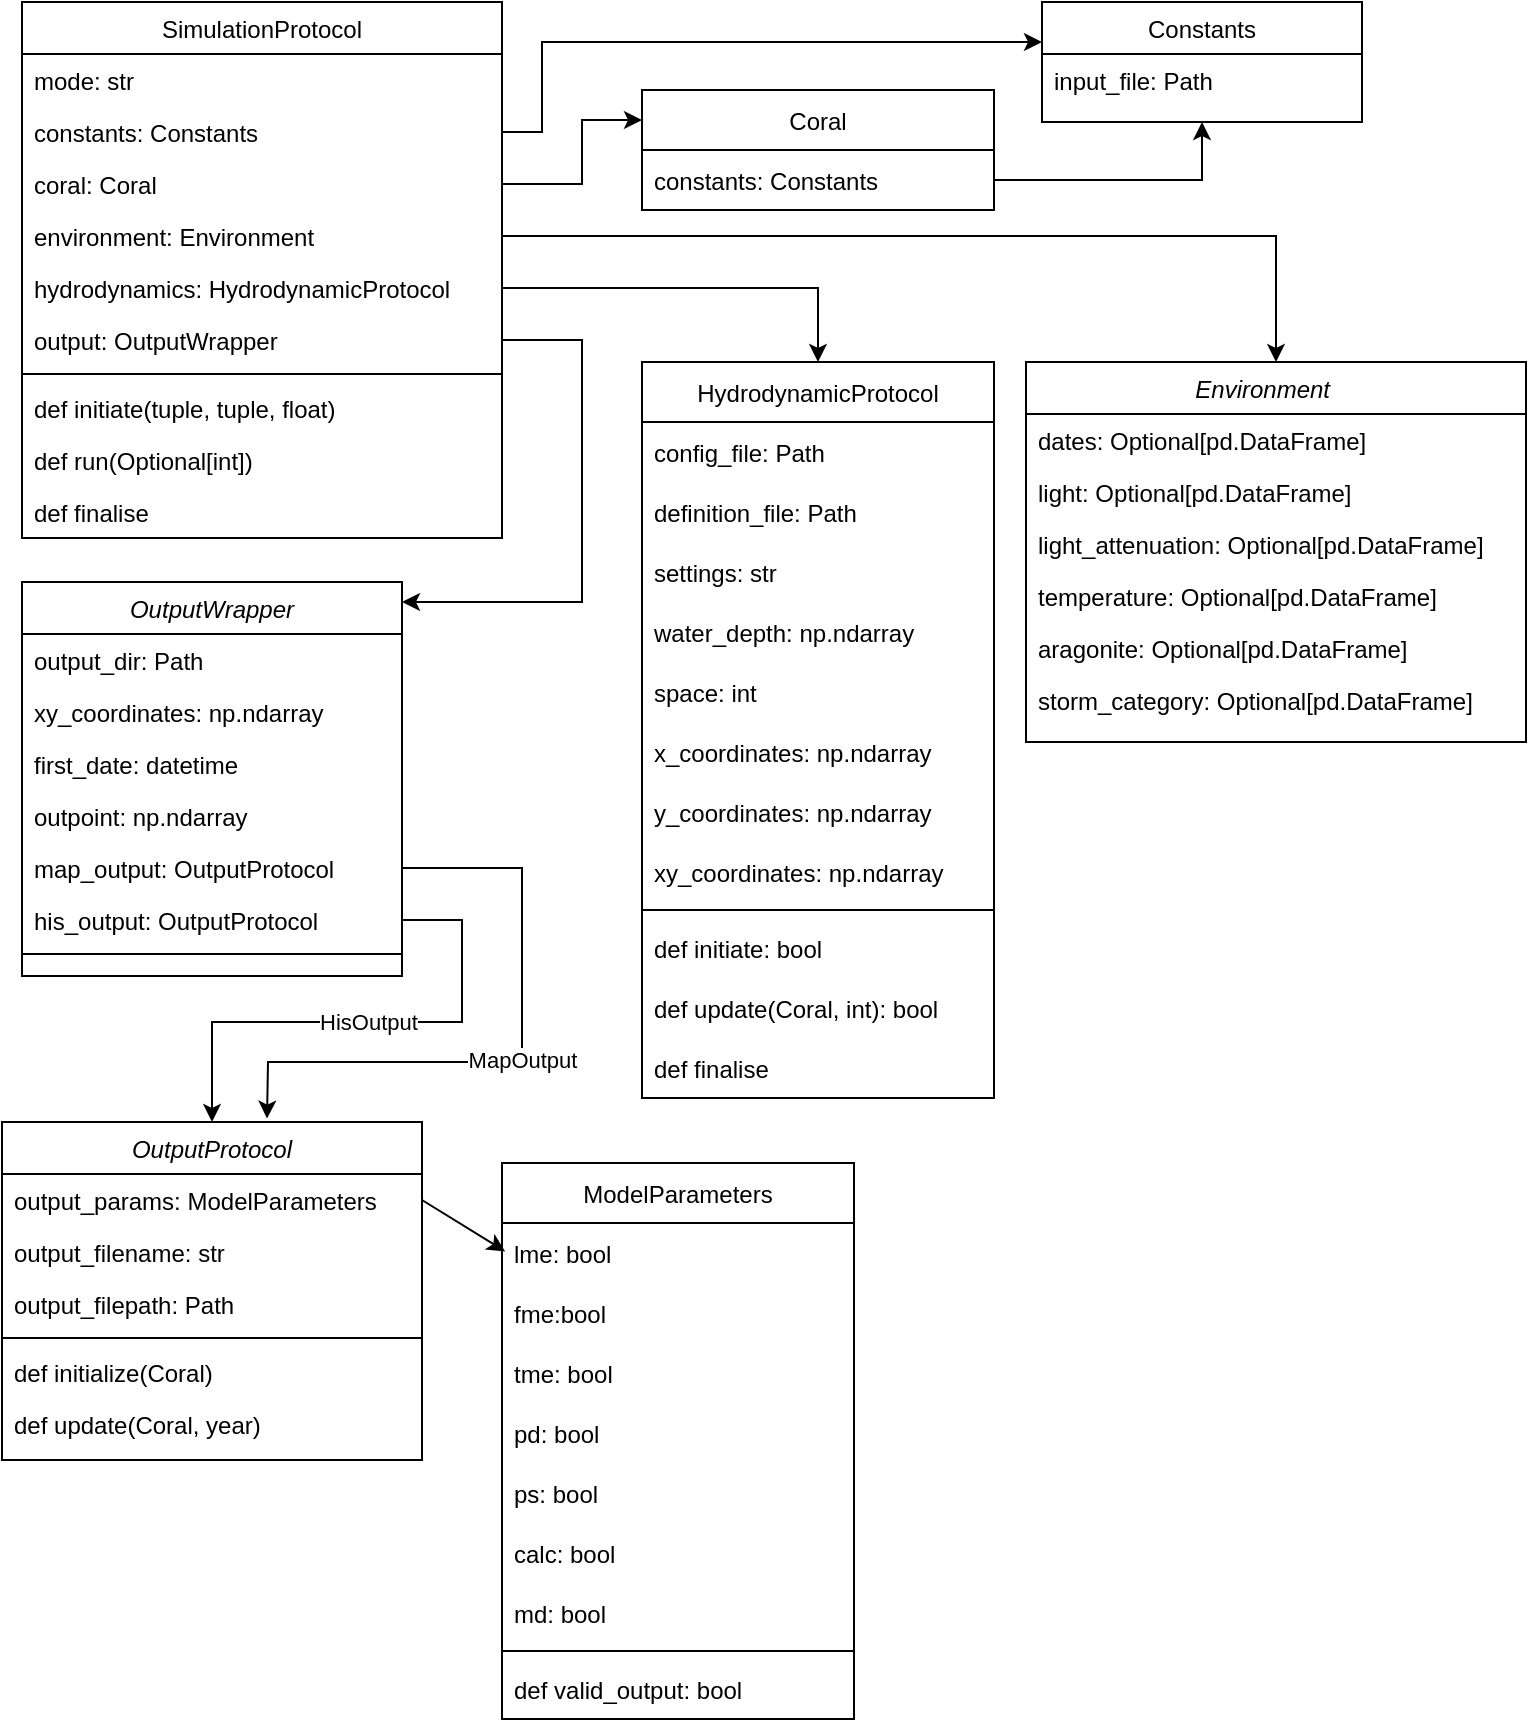 <mxfile version="15.7.3" type="device" pages="4"><diagram id="C5RBs43oDa-KdzZeNtuy" name="General Class Diagram"><mxGraphModel dx="1826" dy="766" grid="1" gridSize="10" guides="1" tooltips="1" connect="1" arrows="1" fold="1" page="1" pageScale="1" pageWidth="827" pageHeight="1169" math="0" shadow="0"><root><mxCell id="WIyWlLk6GJQsqaUBKTNV-0"/><mxCell id="WIyWlLk6GJQsqaUBKTNV-1" parent="WIyWlLk6GJQsqaUBKTNV-0"/><mxCell id="zkfFHV4jXpPFQw0GAbJ--0" value="Environment    " style="swimlane;fontStyle=2;align=center;verticalAlign=top;childLayout=stackLayout;horizontal=1;startSize=26;horizontalStack=0;resizeParent=1;resizeLast=0;collapsible=1;marginBottom=0;rounded=0;shadow=0;strokeWidth=1;" parent="WIyWlLk6GJQsqaUBKTNV-1" vertex="1"><mxGeometry x="542" y="190" width="250" height="190" as="geometry"><mxRectangle x="230" y="140" width="160" height="26" as="alternateBounds"/></mxGeometry></mxCell><mxCell id="zkfFHV4jXpPFQw0GAbJ--1" value="dates: Optional[pd.DataFrame]" style="text;align=left;verticalAlign=top;spacingLeft=4;spacingRight=4;overflow=hidden;rotatable=0;points=[[0,0.5],[1,0.5]];portConstraint=eastwest;" parent="zkfFHV4jXpPFQw0GAbJ--0" vertex="1"><mxGeometry y="26" width="250" height="26" as="geometry"/></mxCell><mxCell id="zkfFHV4jXpPFQw0GAbJ--2" value="light: Optional[pd.DataFrame]" style="text;align=left;verticalAlign=top;spacingLeft=4;spacingRight=4;overflow=hidden;rotatable=0;points=[[0,0.5],[1,0.5]];portConstraint=eastwest;rounded=0;shadow=0;html=0;" parent="zkfFHV4jXpPFQw0GAbJ--0" vertex="1"><mxGeometry y="52" width="250" height="26" as="geometry"/></mxCell><mxCell id="zkfFHV4jXpPFQw0GAbJ--3" value="light_attenuation: Optional[pd.DataFrame]" style="text;align=left;verticalAlign=top;spacingLeft=4;spacingRight=4;overflow=hidden;rotatable=0;points=[[0,0.5],[1,0.5]];portConstraint=eastwest;rounded=0;shadow=0;html=0;" parent="zkfFHV4jXpPFQw0GAbJ--0" vertex="1"><mxGeometry y="78" width="250" height="26" as="geometry"/></mxCell><mxCell id="yTYDMXVS_ggroeVSmX3R-1" value="temperature: Optional[pd.DataFrame]" style="text;align=left;verticalAlign=top;spacingLeft=4;spacingRight=4;overflow=hidden;rotatable=0;points=[[0,0.5],[1,0.5]];portConstraint=eastwest;" parent="zkfFHV4jXpPFQw0GAbJ--0" vertex="1"><mxGeometry y="104" width="250" height="26" as="geometry"/></mxCell><mxCell id="yTYDMXVS_ggroeVSmX3R-2" value="aragonite: Optional[pd.DataFrame]" style="text;align=left;verticalAlign=top;spacingLeft=4;spacingRight=4;overflow=hidden;rotatable=0;points=[[0,0.5],[1,0.5]];portConstraint=eastwest;" parent="zkfFHV4jXpPFQw0GAbJ--0" vertex="1"><mxGeometry y="130" width="250" height="26" as="geometry"/></mxCell><mxCell id="zkfFHV4jXpPFQw0GAbJ--5" value="storm_category: Optional[pd.DataFrame]" style="text;align=left;verticalAlign=top;spacingLeft=4;spacingRight=4;overflow=hidden;rotatable=0;points=[[0,0.5],[1,0.5]];portConstraint=eastwest;" parent="zkfFHV4jXpPFQw0GAbJ--0" vertex="1"><mxGeometry y="156" width="250" height="26" as="geometry"/></mxCell><mxCell id="zkfFHV4jXpPFQw0GAbJ--6" value="Constants" style="swimlane;fontStyle=0;align=center;verticalAlign=top;childLayout=stackLayout;horizontal=1;startSize=26;horizontalStack=0;resizeParent=1;resizeLast=0;collapsible=1;marginBottom=0;rounded=0;shadow=0;strokeWidth=1;" parent="WIyWlLk6GJQsqaUBKTNV-1" vertex="1"><mxGeometry x="550" y="10" width="160" height="60" as="geometry"><mxRectangle x="130" y="380" width="160" height="26" as="alternateBounds"/></mxGeometry></mxCell><mxCell id="zkfFHV4jXpPFQw0GAbJ--7" value="input_file: Path" style="text;align=left;verticalAlign=top;spacingLeft=4;spacingRight=4;overflow=hidden;rotatable=0;points=[[0,0.5],[1,0.5]];portConstraint=eastwest;" parent="zkfFHV4jXpPFQw0GAbJ--6" vertex="1"><mxGeometry y="26" width="160" height="26" as="geometry"/></mxCell><mxCell id="zkfFHV4jXpPFQw0GAbJ--17" value="SimulationProtocol" style="swimlane;fontStyle=0;align=center;verticalAlign=top;childLayout=stackLayout;horizontal=1;startSize=26;horizontalStack=0;resizeParent=1;resizeLast=0;collapsible=1;marginBottom=0;rounded=0;shadow=0;strokeWidth=1;" parent="WIyWlLk6GJQsqaUBKTNV-1" vertex="1"><mxGeometry x="40" y="10" width="240" height="268" as="geometry"><mxRectangle x="550" y="140" width="160" height="26" as="alternateBounds"/></mxGeometry></mxCell><mxCell id="zkfFHV4jXpPFQw0GAbJ--22" value="mode: str" style="text;align=left;verticalAlign=top;spacingLeft=4;spacingRight=4;overflow=hidden;rotatable=0;points=[[0,0.5],[1,0.5]];portConstraint=eastwest;rounded=0;shadow=0;html=0;" parent="zkfFHV4jXpPFQw0GAbJ--17" vertex="1"><mxGeometry y="26" width="240" height="26" as="geometry"/></mxCell><mxCell id="zkfFHV4jXpPFQw0GAbJ--19" value="constants: Constants" style="text;align=left;verticalAlign=top;spacingLeft=4;spacingRight=4;overflow=hidden;rotatable=0;points=[[0,0.5],[1,0.5]];portConstraint=eastwest;rounded=0;shadow=0;html=0;" parent="zkfFHV4jXpPFQw0GAbJ--17" vertex="1"><mxGeometry y="52" width="240" height="26" as="geometry"/></mxCell><mxCell id="yTYDMXVS_ggroeVSmX3R-85" value="coral: Coral" style="text;align=left;verticalAlign=top;spacingLeft=4;spacingRight=4;overflow=hidden;rotatable=0;points=[[0,0.5],[1,0.5]];portConstraint=eastwest;rounded=0;shadow=0;html=0;" parent="zkfFHV4jXpPFQw0GAbJ--17" vertex="1"><mxGeometry y="78" width="240" height="26" as="geometry"/></mxCell><mxCell id="zkfFHV4jXpPFQw0GAbJ--18" value="environment: Environment" style="text;align=left;verticalAlign=top;spacingLeft=4;spacingRight=4;overflow=hidden;rotatable=0;points=[[0,0.5],[1,0.5]];portConstraint=eastwest;" parent="zkfFHV4jXpPFQw0GAbJ--17" vertex="1"><mxGeometry y="104" width="240" height="26" as="geometry"/></mxCell><mxCell id="yTYDMXVS_ggroeVSmX3R-89" value="hydrodynamics: HydrodynamicProtocol" style="text;align=left;verticalAlign=top;spacingLeft=4;spacingRight=4;overflow=hidden;rotatable=0;points=[[0,0.5],[1,0.5]];portConstraint=eastwest;rounded=0;shadow=0;html=0;" parent="zkfFHV4jXpPFQw0GAbJ--17" vertex="1"><mxGeometry y="130" width="240" height="26" as="geometry"/></mxCell><mxCell id="zkfFHV4jXpPFQw0GAbJ--20" value="output: OutputWrapper" style="text;align=left;verticalAlign=top;spacingLeft=4;spacingRight=4;overflow=hidden;rotatable=0;points=[[0,0.5],[1,0.5]];portConstraint=eastwest;rounded=0;shadow=0;html=0;" parent="zkfFHV4jXpPFQw0GAbJ--17" vertex="1"><mxGeometry y="156" width="240" height="26" as="geometry"/></mxCell><mxCell id="yTYDMXVS_ggroeVSmX3R-88" value="" style="line;html=1;strokeWidth=1;align=left;verticalAlign=middle;spacingTop=-1;spacingLeft=3;spacingRight=3;rotatable=0;labelPosition=right;points=[];portConstraint=eastwest;" parent="zkfFHV4jXpPFQw0GAbJ--17" vertex="1"><mxGeometry y="182" width="240" height="8" as="geometry"/></mxCell><mxCell id="yTYDMXVS_ggroeVSmX3R-86" value="def initiate(tuple, tuple, float)" style="text;align=left;verticalAlign=top;spacingLeft=4;spacingRight=4;overflow=hidden;rotatable=0;points=[[0,0.5],[1,0.5]];portConstraint=eastwest;rounded=0;shadow=0;html=0;" parent="zkfFHV4jXpPFQw0GAbJ--17" vertex="1"><mxGeometry y="190" width="240" height="26" as="geometry"/></mxCell><mxCell id="yTYDMXVS_ggroeVSmX3R-87" value="def run(Optional[int])" style="text;align=left;verticalAlign=top;spacingLeft=4;spacingRight=4;overflow=hidden;rotatable=0;points=[[0,0.5],[1,0.5]];portConstraint=eastwest;rounded=0;shadow=0;html=0;" parent="zkfFHV4jXpPFQw0GAbJ--17" vertex="1"><mxGeometry y="216" width="240" height="26" as="geometry"/></mxCell><mxCell id="zkfFHV4jXpPFQw0GAbJ--21" value="def finalise" style="text;align=left;verticalAlign=top;spacingLeft=4;spacingRight=4;overflow=hidden;rotatable=0;points=[[0,0.5],[1,0.5]];portConstraint=eastwest;rounded=0;shadow=0;html=0;" parent="zkfFHV4jXpPFQw0GAbJ--17" vertex="1"><mxGeometry y="242" width="240" height="26" as="geometry"/></mxCell><mxCell id="yTYDMXVS_ggroeVSmX3R-5" style="edgeStyle=orthogonalEdgeStyle;rounded=0;orthogonalLoop=1;jettySize=auto;html=1;exitX=1;exitY=0.5;exitDx=0;exitDy=0;" parent="WIyWlLk6GJQsqaUBKTNV-1" source="zkfFHV4jXpPFQw0GAbJ--19" target="zkfFHV4jXpPFQw0GAbJ--6" edge="1"><mxGeometry relative="1" as="geometry"><Array as="points"><mxPoint x="300" y="75"/><mxPoint x="300" y="30"/></Array></mxGeometry></mxCell><mxCell id="yTYDMXVS_ggroeVSmX3R-6" value="OutputWrapper" style="swimlane;fontStyle=2;align=center;verticalAlign=top;childLayout=stackLayout;horizontal=1;startSize=26;horizontalStack=0;resizeParent=1;resizeLast=0;collapsible=1;marginBottom=0;rounded=0;shadow=0;strokeWidth=1;" parent="WIyWlLk6GJQsqaUBKTNV-1" vertex="1"><mxGeometry x="40" y="300" width="190" height="197" as="geometry"><mxRectangle x="230" y="140" width="160" height="26" as="alternateBounds"/></mxGeometry></mxCell><mxCell id="yTYDMXVS_ggroeVSmX3R-7" value="output_dir: Path" style="text;align=left;verticalAlign=top;spacingLeft=4;spacingRight=4;overflow=hidden;rotatable=0;points=[[0,0.5],[1,0.5]];portConstraint=eastwest;" parent="yTYDMXVS_ggroeVSmX3R-6" vertex="1"><mxGeometry y="26" width="190" height="26" as="geometry"/></mxCell><mxCell id="yTYDMXVS_ggroeVSmX3R-8" value="xy_coordinates: np.ndarray" style="text;align=left;verticalAlign=top;spacingLeft=4;spacingRight=4;overflow=hidden;rotatable=0;points=[[0,0.5],[1,0.5]];portConstraint=eastwest;rounded=0;shadow=0;html=0;" parent="yTYDMXVS_ggroeVSmX3R-6" vertex="1"><mxGeometry y="52" width="190" height="26" as="geometry"/></mxCell><mxCell id="yTYDMXVS_ggroeVSmX3R-9" value="first_date: datetime" style="text;align=left;verticalAlign=top;spacingLeft=4;spacingRight=4;overflow=hidden;rotatable=0;points=[[0,0.5],[1,0.5]];portConstraint=eastwest;rounded=0;shadow=0;html=0;" parent="yTYDMXVS_ggroeVSmX3R-6" vertex="1"><mxGeometry y="78" width="190" height="26" as="geometry"/></mxCell><mxCell id="yTYDMXVS_ggroeVSmX3R-10" value="outpoint: np.ndarray" style="text;align=left;verticalAlign=top;spacingLeft=4;spacingRight=4;overflow=hidden;rotatable=0;points=[[0,0.5],[1,0.5]];portConstraint=eastwest;" parent="yTYDMXVS_ggroeVSmX3R-6" vertex="1"><mxGeometry y="104" width="190" height="26" as="geometry"/></mxCell><mxCell id="yTYDMXVS_ggroeVSmX3R-14" value="map_output: OutputProtocol" style="text;align=left;verticalAlign=top;spacingLeft=4;spacingRight=4;overflow=hidden;rotatable=0;points=[[0,0.5],[1,0.5]];portConstraint=eastwest;" parent="yTYDMXVS_ggroeVSmX3R-6" vertex="1"><mxGeometry y="130" width="190" height="26" as="geometry"/></mxCell><mxCell id="yTYDMXVS_ggroeVSmX3R-15" value="his_output: OutputProtocol" style="text;align=left;verticalAlign=top;spacingLeft=4;spacingRight=4;overflow=hidden;rotatable=0;points=[[0,0.5],[1,0.5]];portConstraint=eastwest;" parent="yTYDMXVS_ggroeVSmX3R-6" vertex="1"><mxGeometry y="156" width="190" height="26" as="geometry"/></mxCell><mxCell id="yTYDMXVS_ggroeVSmX3R-13" value="" style="line;html=1;strokeWidth=1;align=left;verticalAlign=middle;spacingTop=-1;spacingLeft=3;spacingRight=3;rotatable=0;labelPosition=right;points=[];portConstraint=eastwest;" parent="yTYDMXVS_ggroeVSmX3R-6" vertex="1"><mxGeometry y="182" width="190" height="8" as="geometry"/></mxCell><mxCell id="yTYDMXVS_ggroeVSmX3R-17" value="OutputProtocol" style="swimlane;fontStyle=2;align=center;verticalAlign=top;childLayout=stackLayout;horizontal=1;startSize=26;horizontalStack=0;resizeParent=1;resizeLast=0;collapsible=1;marginBottom=0;rounded=0;shadow=0;strokeWidth=1;" parent="WIyWlLk6GJQsqaUBKTNV-1" vertex="1"><mxGeometry x="30" y="570" width="210" height="169" as="geometry"><mxRectangle x="230" y="140" width="160" height="26" as="alternateBounds"/></mxGeometry></mxCell><mxCell id="yTYDMXVS_ggroeVSmX3R-18" value="output_params: ModelParameters" style="text;align=left;verticalAlign=top;spacingLeft=4;spacingRight=4;overflow=hidden;rotatable=0;points=[[0,0.5],[1,0.5]];portConstraint=eastwest;" parent="yTYDMXVS_ggroeVSmX3R-17" vertex="1"><mxGeometry y="26" width="210" height="26" as="geometry"/></mxCell><mxCell id="yTYDMXVS_ggroeVSmX3R-19" value="output_filename: str" style="text;align=left;verticalAlign=top;spacingLeft=4;spacingRight=4;overflow=hidden;rotatable=0;points=[[0,0.5],[1,0.5]];portConstraint=eastwest;rounded=0;shadow=0;html=0;" parent="yTYDMXVS_ggroeVSmX3R-17" vertex="1"><mxGeometry y="52" width="210" height="26" as="geometry"/></mxCell><mxCell id="yTYDMXVS_ggroeVSmX3R-20" value="output_filepath: Path" style="text;align=left;verticalAlign=top;spacingLeft=4;spacingRight=4;overflow=hidden;rotatable=0;points=[[0,0.5],[1,0.5]];portConstraint=eastwest;rounded=0;shadow=0;html=0;" parent="yTYDMXVS_ggroeVSmX3R-17" vertex="1"><mxGeometry y="78" width="210" height="26" as="geometry"/></mxCell><mxCell id="yTYDMXVS_ggroeVSmX3R-24" value="" style="line;html=1;strokeWidth=1;align=left;verticalAlign=middle;spacingTop=-1;spacingLeft=3;spacingRight=3;rotatable=0;labelPosition=right;points=[];portConstraint=eastwest;" parent="yTYDMXVS_ggroeVSmX3R-17" vertex="1"><mxGeometry y="104" width="210" height="8" as="geometry"/></mxCell><mxCell id="yTYDMXVS_ggroeVSmX3R-21" value="def initialize(Coral)" style="text;align=left;verticalAlign=top;spacingLeft=4;spacingRight=4;overflow=hidden;rotatable=0;points=[[0,0.5],[1,0.5]];portConstraint=eastwest;" parent="yTYDMXVS_ggroeVSmX3R-17" vertex="1"><mxGeometry y="112" width="210" height="26" as="geometry"/></mxCell><mxCell id="yTYDMXVS_ggroeVSmX3R-22" value="def update(Coral, year)" style="text;align=left;verticalAlign=top;spacingLeft=4;spacingRight=4;overflow=hidden;rotatable=0;points=[[0,0.5],[1,0.5]];portConstraint=eastwest;" parent="yTYDMXVS_ggroeVSmX3R-17" vertex="1"><mxGeometry y="138" width="210" height="26" as="geometry"/></mxCell><mxCell id="yTYDMXVS_ggroeVSmX3R-48" style="edgeStyle=orthogonalEdgeStyle;rounded=0;orthogonalLoop=1;jettySize=auto;html=1;exitX=1;exitY=0.5;exitDx=0;exitDy=0;" parent="WIyWlLk6GJQsqaUBKTNV-1" source="zkfFHV4jXpPFQw0GAbJ--20" target="yTYDMXVS_ggroeVSmX3R-6" edge="1"><mxGeometry relative="1" as="geometry"><mxPoint x="340" y="137" as="sourcePoint"/><mxPoint x="360" y="220" as="targetPoint"/><Array as="points"><mxPoint x="320" y="179"/><mxPoint x="320" y="310"/><mxPoint x="135" y="310"/></Array></mxGeometry></mxCell><mxCell id="yTYDMXVS_ggroeVSmX3R-62" value="ModelParameters" style="swimlane;fontStyle=0;childLayout=stackLayout;horizontal=1;startSize=30;horizontalStack=0;resizeParent=1;resizeParentMax=0;resizeLast=0;collapsible=1;marginBottom=0;" parent="WIyWlLk6GJQsqaUBKTNV-1" vertex="1"><mxGeometry x="280" y="590.5" width="176" height="278" as="geometry"/></mxCell><mxCell id="yTYDMXVS_ggroeVSmX3R-64" value="lme: bool" style="text;strokeColor=none;fillColor=none;align=left;verticalAlign=middle;spacingLeft=4;spacingRight=4;overflow=hidden;points=[[0,0.5],[1,0.5]];portConstraint=eastwest;rotatable=0;" parent="yTYDMXVS_ggroeVSmX3R-62" vertex="1"><mxGeometry y="30" width="176" height="30" as="geometry"/></mxCell><mxCell id="yTYDMXVS_ggroeVSmX3R-65" value="fme:bool" style="text;strokeColor=none;fillColor=none;align=left;verticalAlign=middle;spacingLeft=4;spacingRight=4;overflow=hidden;points=[[0,0.5],[1,0.5]];portConstraint=eastwest;rotatable=0;" parent="yTYDMXVS_ggroeVSmX3R-62" vertex="1"><mxGeometry y="60" width="176" height="30" as="geometry"/></mxCell><mxCell id="mofUcZ-PSeta7K9MIbJZ-0" value="tme: bool" style="text;strokeColor=none;fillColor=none;align=left;verticalAlign=middle;spacingLeft=4;spacingRight=4;overflow=hidden;points=[[0,0.5],[1,0.5]];portConstraint=eastwest;rotatable=0;" vertex="1" parent="yTYDMXVS_ggroeVSmX3R-62"><mxGeometry y="90" width="176" height="30" as="geometry"/></mxCell><mxCell id="mofUcZ-PSeta7K9MIbJZ-1" value="pd: bool" style="text;strokeColor=none;fillColor=none;align=left;verticalAlign=middle;spacingLeft=4;spacingRight=4;overflow=hidden;points=[[0,0.5],[1,0.5]];portConstraint=eastwest;rotatable=0;" vertex="1" parent="yTYDMXVS_ggroeVSmX3R-62"><mxGeometry y="120" width="176" height="30" as="geometry"/></mxCell><mxCell id="mofUcZ-PSeta7K9MIbJZ-2" value="ps: bool" style="text;strokeColor=none;fillColor=none;align=left;verticalAlign=middle;spacingLeft=4;spacingRight=4;overflow=hidden;points=[[0,0.5],[1,0.5]];portConstraint=eastwest;rotatable=0;" vertex="1" parent="yTYDMXVS_ggroeVSmX3R-62"><mxGeometry y="150" width="176" height="30" as="geometry"/></mxCell><mxCell id="mofUcZ-PSeta7K9MIbJZ-3" value="calc: bool" style="text;strokeColor=none;fillColor=none;align=left;verticalAlign=middle;spacingLeft=4;spacingRight=4;overflow=hidden;points=[[0,0.5],[1,0.5]];portConstraint=eastwest;rotatable=0;" vertex="1" parent="yTYDMXVS_ggroeVSmX3R-62"><mxGeometry y="180" width="176" height="30" as="geometry"/></mxCell><mxCell id="mofUcZ-PSeta7K9MIbJZ-4" value="md: bool" style="text;strokeColor=none;fillColor=none;align=left;verticalAlign=middle;spacingLeft=4;spacingRight=4;overflow=hidden;points=[[0,0.5],[1,0.5]];portConstraint=eastwest;rotatable=0;" vertex="1" parent="yTYDMXVS_ggroeVSmX3R-62"><mxGeometry y="210" width="176" height="30" as="geometry"/></mxCell><mxCell id="yTYDMXVS_ggroeVSmX3R-67" value="" style="line;html=1;strokeWidth=1;align=left;verticalAlign=middle;spacingTop=-1;spacingLeft=3;spacingRight=3;rotatable=0;labelPosition=right;points=[];portConstraint=eastwest;" parent="yTYDMXVS_ggroeVSmX3R-62" vertex="1"><mxGeometry y="240" width="176" height="8" as="geometry"/></mxCell><mxCell id="yTYDMXVS_ggroeVSmX3R-66" value="def valid_output: bool" style="text;strokeColor=none;fillColor=none;align=left;verticalAlign=middle;spacingLeft=4;spacingRight=4;overflow=hidden;points=[[0,0.5],[1,0.5]];portConstraint=eastwest;rotatable=0;" parent="yTYDMXVS_ggroeVSmX3R-62" vertex="1"><mxGeometry y="248" width="176" height="30" as="geometry"/></mxCell><mxCell id="yTYDMXVS_ggroeVSmX3R-70" value="HydrodynamicProtocol" style="swimlane;fontStyle=0;childLayout=stackLayout;horizontal=1;startSize=30;horizontalStack=0;resizeParent=1;resizeParentMax=0;resizeLast=0;collapsible=1;marginBottom=0;" parent="WIyWlLk6GJQsqaUBKTNV-1" vertex="1"><mxGeometry x="350" y="190" width="176" height="368" as="geometry"/></mxCell><mxCell id="yTYDMXVS_ggroeVSmX3R-71" value="config_file: Path" style="text;strokeColor=none;fillColor=none;align=left;verticalAlign=middle;spacingLeft=4;spacingRight=4;overflow=hidden;points=[[0,0.5],[1,0.5]];portConstraint=eastwest;rotatable=0;" parent="yTYDMXVS_ggroeVSmX3R-70" vertex="1"><mxGeometry y="30" width="176" height="30" as="geometry"/></mxCell><mxCell id="yTYDMXVS_ggroeVSmX3R-77" value="definition_file: Path" style="text;strokeColor=none;fillColor=none;align=left;verticalAlign=middle;spacingLeft=4;spacingRight=4;overflow=hidden;points=[[0,0.5],[1,0.5]];portConstraint=eastwest;rotatable=0;" parent="yTYDMXVS_ggroeVSmX3R-70" vertex="1"><mxGeometry y="60" width="176" height="30" as="geometry"/></mxCell><mxCell id="yTYDMXVS_ggroeVSmX3R-78" value="settings: str" style="text;strokeColor=none;fillColor=none;align=left;verticalAlign=middle;spacingLeft=4;spacingRight=4;overflow=hidden;points=[[0,0.5],[1,0.5]];portConstraint=eastwest;rotatable=0;" parent="yTYDMXVS_ggroeVSmX3R-70" vertex="1"><mxGeometry y="90" width="176" height="30" as="geometry"/></mxCell><mxCell id="yTYDMXVS_ggroeVSmX3R-79" value="water_depth: np.ndarray" style="text;strokeColor=none;fillColor=none;align=left;verticalAlign=middle;spacingLeft=4;spacingRight=4;overflow=hidden;points=[[0,0.5],[1,0.5]];portConstraint=eastwest;rotatable=0;" parent="yTYDMXVS_ggroeVSmX3R-70" vertex="1"><mxGeometry y="120" width="176" height="30" as="geometry"/></mxCell><mxCell id="yTYDMXVS_ggroeVSmX3R-80" value="space: int" style="text;strokeColor=none;fillColor=none;align=left;verticalAlign=middle;spacingLeft=4;spacingRight=4;overflow=hidden;points=[[0,0.5],[1,0.5]];portConstraint=eastwest;rotatable=0;" parent="yTYDMXVS_ggroeVSmX3R-70" vertex="1"><mxGeometry y="150" width="176" height="30" as="geometry"/></mxCell><mxCell id="yTYDMXVS_ggroeVSmX3R-81" value="x_coordinates: np.ndarray" style="text;strokeColor=none;fillColor=none;align=left;verticalAlign=middle;spacingLeft=4;spacingRight=4;overflow=hidden;points=[[0,0.5],[1,0.5]];portConstraint=eastwest;rotatable=0;" parent="yTYDMXVS_ggroeVSmX3R-70" vertex="1"><mxGeometry y="180" width="176" height="30" as="geometry"/></mxCell><mxCell id="yTYDMXVS_ggroeVSmX3R-82" value="y_coordinates: np.ndarray" style="text;strokeColor=none;fillColor=none;align=left;verticalAlign=middle;spacingLeft=4;spacingRight=4;overflow=hidden;points=[[0,0.5],[1,0.5]];portConstraint=eastwest;rotatable=0;" parent="yTYDMXVS_ggroeVSmX3R-70" vertex="1"><mxGeometry y="210" width="176" height="30" as="geometry"/></mxCell><mxCell id="yTYDMXVS_ggroeVSmX3R-72" value="xy_coordinates: np.ndarray" style="text;strokeColor=none;fillColor=none;align=left;verticalAlign=middle;spacingLeft=4;spacingRight=4;overflow=hidden;points=[[0,0.5],[1,0.5]];portConstraint=eastwest;rotatable=0;" parent="yTYDMXVS_ggroeVSmX3R-70" vertex="1"><mxGeometry y="240" width="176" height="30" as="geometry"/></mxCell><mxCell id="yTYDMXVS_ggroeVSmX3R-73" value="" style="line;html=1;strokeWidth=1;align=left;verticalAlign=middle;spacingTop=-1;spacingLeft=3;spacingRight=3;rotatable=0;labelPosition=right;points=[];portConstraint=eastwest;" parent="yTYDMXVS_ggroeVSmX3R-70" vertex="1"><mxGeometry y="270" width="176" height="8" as="geometry"/></mxCell><mxCell id="yTYDMXVS_ggroeVSmX3R-83" value="def initiate: bool" style="text;strokeColor=none;fillColor=none;align=left;verticalAlign=middle;spacingLeft=4;spacingRight=4;overflow=hidden;points=[[0,0.5],[1,0.5]];portConstraint=eastwest;rotatable=0;" parent="yTYDMXVS_ggroeVSmX3R-70" vertex="1"><mxGeometry y="278" width="176" height="30" as="geometry"/></mxCell><mxCell id="yTYDMXVS_ggroeVSmX3R-84" value="def update(Coral, int): bool" style="text;strokeColor=none;fillColor=none;align=left;verticalAlign=middle;spacingLeft=4;spacingRight=4;overflow=hidden;points=[[0,0.5],[1,0.5]];portConstraint=eastwest;rotatable=0;" parent="yTYDMXVS_ggroeVSmX3R-70" vertex="1"><mxGeometry y="308" width="176" height="30" as="geometry"/></mxCell><mxCell id="yTYDMXVS_ggroeVSmX3R-74" value="def finalise" style="text;strokeColor=none;fillColor=none;align=left;verticalAlign=middle;spacingLeft=4;spacingRight=4;overflow=hidden;points=[[0,0.5],[1,0.5]];portConstraint=eastwest;rotatable=0;" parent="yTYDMXVS_ggroeVSmX3R-70" vertex="1"><mxGeometry y="338" width="176" height="30" as="geometry"/></mxCell><mxCell id="yTYDMXVS_ggroeVSmX3R-90" style="edgeStyle=orthogonalEdgeStyle;rounded=0;orthogonalLoop=1;jettySize=auto;html=1;exitX=1;exitY=0.5;exitDx=0;exitDy=0;" parent="WIyWlLk6GJQsqaUBKTNV-1" source="yTYDMXVS_ggroeVSmX3R-89" target="yTYDMXVS_ggroeVSmX3R-70" edge="1"><mxGeometry relative="1" as="geometry"><Array as="points"><mxPoint x="438" y="153"/></Array><mxPoint x="310" y="163" as="sourcePoint"/><mxPoint x="1070" y="120" as="targetPoint"/></mxGeometry></mxCell><mxCell id="yTYDMXVS_ggroeVSmX3R-91" value="Coral" style="swimlane;fontStyle=0;childLayout=stackLayout;horizontal=1;startSize=30;horizontalStack=0;resizeParent=1;resizeParentMax=0;resizeLast=0;collapsible=1;marginBottom=0;" parent="WIyWlLk6GJQsqaUBKTNV-1" vertex="1"><mxGeometry x="350" y="54" width="176" height="60" as="geometry"/></mxCell><mxCell id="yTYDMXVS_ggroeVSmX3R-94" value="constants: Constants" style="text;strokeColor=none;fillColor=none;align=left;verticalAlign=middle;spacingLeft=4;spacingRight=4;overflow=hidden;points=[[0,0.5],[1,0.5]];portConstraint=eastwest;rotatable=0;" parent="yTYDMXVS_ggroeVSmX3R-91" vertex="1"><mxGeometry y="30" width="176" height="30" as="geometry"/></mxCell><mxCell id="WjyK8cVUC6tUcjczPTj3-2" value="" style="endArrow=classic;html=1;rounded=0;exitX=1;exitY=0.5;exitDx=0;exitDy=0;entryX=0.009;entryY=0.159;entryDx=0;entryDy=0;entryPerimeter=0;" edge="1" parent="WIyWlLk6GJQsqaUBKTNV-1" source="yTYDMXVS_ggroeVSmX3R-18" target="yTYDMXVS_ggroeVSmX3R-62"><mxGeometry width="50" height="50" relative="1" as="geometry"><mxPoint x="520" y="710" as="sourcePoint"/><mxPoint x="570" y="660" as="targetPoint"/><Array as="points"/></mxGeometry></mxCell><mxCell id="WjyK8cVUC6tUcjczPTj3-4" value="" style="endArrow=classic;html=1;rounded=0;entryX=0;entryY=0.25;entryDx=0;entryDy=0;exitX=1;exitY=0.5;exitDx=0;exitDy=0;" edge="1" parent="WIyWlLk6GJQsqaUBKTNV-1" source="yTYDMXVS_ggroeVSmX3R-85" target="yTYDMXVS_ggroeVSmX3R-91"><mxGeometry width="50" height="50" relative="1" as="geometry"><mxPoint x="820" y="430" as="sourcePoint"/><mxPoint x="870" y="380" as="targetPoint"/><Array as="points"><mxPoint x="320" y="101"/><mxPoint x="320" y="69"/></Array></mxGeometry></mxCell><mxCell id="WjyK8cVUC6tUcjczPTj3-5" value="" style="endArrow=classic;html=1;rounded=0;entryX=0.5;entryY=1;entryDx=0;entryDy=0;" edge="1" parent="WIyWlLk6GJQsqaUBKTNV-1" source="yTYDMXVS_ggroeVSmX3R-94" target="zkfFHV4jXpPFQw0GAbJ--6"><mxGeometry width="50" height="50" relative="1" as="geometry"><mxPoint x="820" y="440" as="sourcePoint"/><mxPoint x="870" y="390" as="targetPoint"/><Array as="points"><mxPoint x="630" y="99"/></Array></mxGeometry></mxCell><mxCell id="WjyK8cVUC6tUcjczPTj3-6" style="edgeStyle=orthogonalEdgeStyle;rounded=0;orthogonalLoop=1;jettySize=auto;html=1;exitX=1;exitY=0.5;exitDx=0;exitDy=0;entryX=0.5;entryY=0;entryDx=0;entryDy=0;" edge="1" parent="WIyWlLk6GJQsqaUBKTNV-1" source="zkfFHV4jXpPFQw0GAbJ--18" target="zkfFHV4jXpPFQw0GAbJ--0"><mxGeometry relative="1" as="geometry"><Array as="points"><mxPoint x="667" y="127"/></Array></mxGeometry></mxCell><mxCell id="WjyK8cVUC6tUcjczPTj3-13" value="HisOutput" style="endArrow=classic;html=1;rounded=0;exitX=1;exitY=0.5;exitDx=0;exitDy=0;entryX=0.5;entryY=0;entryDx=0;entryDy=0;" edge="1" parent="WIyWlLk6GJQsqaUBKTNV-1" source="yTYDMXVS_ggroeVSmX3R-15" target="yTYDMXVS_ggroeVSmX3R-17"><mxGeometry width="50" height="50" relative="1" as="geometry"><mxPoint x="820" y="500" as="sourcePoint"/><mxPoint x="870" y="450" as="targetPoint"/><Array as="points"><mxPoint x="260" y="469"/><mxPoint x="260" y="520"/><mxPoint x="135" y="520"/><mxPoint x="135" y="560"/></Array></mxGeometry></mxCell><mxCell id="WjyK8cVUC6tUcjczPTj3-14" value="MapOutput" style="endArrow=classic;html=1;rounded=0;exitX=1;exitY=0.5;exitDx=0;exitDy=0;entryX=0.631;entryY=-0.01;entryDx=0;entryDy=0;entryPerimeter=0;" edge="1" parent="WIyWlLk6GJQsqaUBKTNV-1" source="yTYDMXVS_ggroeVSmX3R-14" target="yTYDMXVS_ggroeVSmX3R-17"><mxGeometry width="50" height="50" relative="1" as="geometry"><mxPoint x="820" y="500" as="sourcePoint"/><mxPoint x="870" y="450" as="targetPoint"/><Array as="points"><mxPoint x="290" y="443"/><mxPoint x="290" y="540"/><mxPoint x="163" y="540"/></Array></mxGeometry></mxCell></root></mxGraphModel></diagram><diagram id="eE30xzzIBqdvdtLl0eS7" name="HydrodynamicProtocol"><mxGraphModel dx="726" dy="707" grid="1" gridSize="10" guides="1" tooltips="1" connect="1" arrows="1" fold="1" page="1" pageScale="1" pageWidth="850" pageHeight="1100" math="0" shadow="0"><root><mxCell id="LrCXzr2rh9c_a071YI1m-0"/><mxCell id="LrCXzr2rh9c_a071YI1m-1" parent="LrCXzr2rh9c_a071YI1m-0"/><mxCell id="Pgfa0_Ohkpij0Thls-ZZ-0" value="HydrodynamicProtocol" style="swimlane;fontStyle=0;childLayout=stackLayout;horizontal=1;startSize=30;horizontalStack=0;resizeParent=1;resizeParentMax=0;resizeLast=0;collapsible=1;marginBottom=0;" vertex="1" parent="LrCXzr2rh9c_a071YI1m-1"><mxGeometry x="20" y="40" width="200" height="368" as="geometry"/></mxCell><mxCell id="Pgfa0_Ohkpij0Thls-ZZ-1" value="config_file: Path" style="text;strokeColor=none;fillColor=none;align=left;verticalAlign=middle;spacingLeft=4;spacingRight=4;overflow=hidden;points=[[0,0.5],[1,0.5]];portConstraint=eastwest;rotatable=0;" vertex="1" parent="Pgfa0_Ohkpij0Thls-ZZ-0"><mxGeometry y="30" width="200" height="30" as="geometry"/></mxCell><mxCell id="Pgfa0_Ohkpij0Thls-ZZ-2" value="definition_file: Path" style="text;strokeColor=none;fillColor=none;align=left;verticalAlign=middle;spacingLeft=4;spacingRight=4;overflow=hidden;points=[[0,0.5],[1,0.5]];portConstraint=eastwest;rotatable=0;" vertex="1" parent="Pgfa0_Ohkpij0Thls-ZZ-0"><mxGeometry y="60" width="200" height="30" as="geometry"/></mxCell><mxCell id="Pgfa0_Ohkpij0Thls-ZZ-3" value="settings: str" style="text;strokeColor=none;fillColor=none;align=left;verticalAlign=middle;spacingLeft=4;spacingRight=4;overflow=hidden;points=[[0,0.5],[1,0.5]];portConstraint=eastwest;rotatable=0;" vertex="1" parent="Pgfa0_Ohkpij0Thls-ZZ-0"><mxGeometry y="90" width="200" height="30" as="geometry"/></mxCell><mxCell id="Pgfa0_Ohkpij0Thls-ZZ-4" value="water_depth: np.ndarray" style="text;strokeColor=none;fillColor=none;align=left;verticalAlign=middle;spacingLeft=4;spacingRight=4;overflow=hidden;points=[[0,0.5],[1,0.5]];portConstraint=eastwest;rotatable=0;" vertex="1" parent="Pgfa0_Ohkpij0Thls-ZZ-0"><mxGeometry y="120" width="200" height="30" as="geometry"/></mxCell><mxCell id="Pgfa0_Ohkpij0Thls-ZZ-5" value="space: int" style="text;strokeColor=none;fillColor=none;align=left;verticalAlign=middle;spacingLeft=4;spacingRight=4;overflow=hidden;points=[[0,0.5],[1,0.5]];portConstraint=eastwest;rotatable=0;" vertex="1" parent="Pgfa0_Ohkpij0Thls-ZZ-0"><mxGeometry y="150" width="200" height="30" as="geometry"/></mxCell><mxCell id="Pgfa0_Ohkpij0Thls-ZZ-6" value="x_coordinates: np.ndarray" style="text;strokeColor=none;fillColor=none;align=left;verticalAlign=middle;spacingLeft=4;spacingRight=4;overflow=hidden;points=[[0,0.5],[1,0.5]];portConstraint=eastwest;rotatable=0;" vertex="1" parent="Pgfa0_Ohkpij0Thls-ZZ-0"><mxGeometry y="180" width="200" height="30" as="geometry"/></mxCell><mxCell id="Pgfa0_Ohkpij0Thls-ZZ-7" value="y_coordinates: np.ndarray" style="text;strokeColor=none;fillColor=none;align=left;verticalAlign=middle;spacingLeft=4;spacingRight=4;overflow=hidden;points=[[0,0.5],[1,0.5]];portConstraint=eastwest;rotatable=0;" vertex="1" parent="Pgfa0_Ohkpij0Thls-ZZ-0"><mxGeometry y="210" width="200" height="30" as="geometry"/></mxCell><mxCell id="Pgfa0_Ohkpij0Thls-ZZ-8" value="xy_coordinates: np.ndarray" style="text;strokeColor=none;fillColor=none;align=left;verticalAlign=middle;spacingLeft=4;spacingRight=4;overflow=hidden;points=[[0,0.5],[1,0.5]];portConstraint=eastwest;rotatable=0;" vertex="1" parent="Pgfa0_Ohkpij0Thls-ZZ-0"><mxGeometry y="240" width="200" height="30" as="geometry"/></mxCell><mxCell id="Pgfa0_Ohkpij0Thls-ZZ-9" value="" style="line;html=1;strokeWidth=1;align=left;verticalAlign=middle;spacingTop=-1;spacingLeft=3;spacingRight=3;rotatable=0;labelPosition=right;points=[];portConstraint=eastwest;" vertex="1" parent="Pgfa0_Ohkpij0Thls-ZZ-0"><mxGeometry y="270" width="200" height="8" as="geometry"/></mxCell><mxCell id="Pgfa0_Ohkpij0Thls-ZZ-10" value="def initiate: bool" style="text;strokeColor=none;fillColor=none;align=left;verticalAlign=middle;spacingLeft=4;spacingRight=4;overflow=hidden;points=[[0,0.5],[1,0.5]];portConstraint=eastwest;rotatable=0;" vertex="1" parent="Pgfa0_Ohkpij0Thls-ZZ-0"><mxGeometry y="278" width="200" height="30" as="geometry"/></mxCell><mxCell id="Pgfa0_Ohkpij0Thls-ZZ-11" value="def update(Coral, int): bool" style="text;strokeColor=none;fillColor=none;align=left;verticalAlign=middle;spacingLeft=4;spacingRight=4;overflow=hidden;points=[[0,0.5],[1,0.5]];portConstraint=eastwest;rotatable=0;" vertex="1" parent="Pgfa0_Ohkpij0Thls-ZZ-0"><mxGeometry y="308" width="200" height="30" as="geometry"/></mxCell><mxCell id="Pgfa0_Ohkpij0Thls-ZZ-12" value="def finalise" style="text;strokeColor=none;fillColor=none;align=left;verticalAlign=middle;spacingLeft=4;spacingRight=4;overflow=hidden;points=[[0,0.5],[1,0.5]];portConstraint=eastwest;rotatable=0;" vertex="1" parent="Pgfa0_Ohkpij0Thls-ZZ-0"><mxGeometry y="338" width="200" height="30" as="geometry"/></mxCell><mxCell id="Pgfa0_Ohkpij0Thls-ZZ-125" style="edgeStyle=orthogonalEdgeStyle;rounded=0;orthogonalLoop=1;jettySize=auto;html=1;" edge="1" parent="LrCXzr2rh9c_a071YI1m-1" source="Pgfa0_Ohkpij0Thls-ZZ-13" target="Pgfa0_Ohkpij0Thls-ZZ-0"><mxGeometry relative="1" as="geometry"><Array as="points"><mxPoint x="290" y="224"/><mxPoint x="290" y="224"/></Array></mxGeometry></mxCell><mxCell id="Pgfa0_Ohkpij0Thls-ZZ-13" value="Transect" style="swimlane;fontStyle=0;childLayout=stackLayout;horizontal=1;startSize=30;horizontalStack=0;resizeParent=1;resizeParentMax=0;resizeLast=0;collapsible=1;marginBottom=0;" vertex="1" collapsed="1" parent="LrCXzr2rh9c_a071YI1m-1"><mxGeometry x="320" y="209" width="80" height="30" as="geometry"><mxRectangle x="300" y="40" width="200" height="368" as="alternateBounds"/></mxGeometry></mxCell><mxCell id="Pgfa0_Ohkpij0Thls-ZZ-14" value="config_file: Path" style="text;strokeColor=none;fillColor=none;align=left;verticalAlign=middle;spacingLeft=4;spacingRight=4;overflow=hidden;points=[[0,0.5],[1,0.5]];portConstraint=eastwest;rotatable=0;" vertex="1" parent="Pgfa0_Ohkpij0Thls-ZZ-13"><mxGeometry y="30" width="80" height="30" as="geometry"/></mxCell><mxCell id="Pgfa0_Ohkpij0Thls-ZZ-15" value="definition_file: Path" style="text;strokeColor=none;fillColor=none;align=left;verticalAlign=middle;spacingLeft=4;spacingRight=4;overflow=hidden;points=[[0,0.5],[1,0.5]];portConstraint=eastwest;rotatable=0;" vertex="1" parent="Pgfa0_Ohkpij0Thls-ZZ-13"><mxGeometry y="60" width="80" height="30" as="geometry"/></mxCell><mxCell id="Pgfa0_Ohkpij0Thls-ZZ-16" value="settings: str" style="text;strokeColor=none;fillColor=none;align=left;verticalAlign=middle;spacingLeft=4;spacingRight=4;overflow=hidden;points=[[0,0.5],[1,0.5]];portConstraint=eastwest;rotatable=0;" vertex="1" parent="Pgfa0_Ohkpij0Thls-ZZ-13"><mxGeometry y="90" width="80" height="30" as="geometry"/></mxCell><mxCell id="Pgfa0_Ohkpij0Thls-ZZ-17" value="water_depth: np.ndarray" style="text;strokeColor=none;fillColor=none;align=left;verticalAlign=middle;spacingLeft=4;spacingRight=4;overflow=hidden;points=[[0,0.5],[1,0.5]];portConstraint=eastwest;rotatable=0;" vertex="1" parent="Pgfa0_Ohkpij0Thls-ZZ-13"><mxGeometry y="120" width="80" height="30" as="geometry"/></mxCell><mxCell id="Pgfa0_Ohkpij0Thls-ZZ-18" value="space: int" style="text;strokeColor=none;fillColor=none;align=left;verticalAlign=middle;spacingLeft=4;spacingRight=4;overflow=hidden;points=[[0,0.5],[1,0.5]];portConstraint=eastwest;rotatable=0;" vertex="1" parent="Pgfa0_Ohkpij0Thls-ZZ-13"><mxGeometry y="150" width="80" height="30" as="geometry"/></mxCell><mxCell id="Pgfa0_Ohkpij0Thls-ZZ-19" value="x_coordinates: np.ndarray" style="text;strokeColor=none;fillColor=none;align=left;verticalAlign=middle;spacingLeft=4;spacingRight=4;overflow=hidden;points=[[0,0.5],[1,0.5]];portConstraint=eastwest;rotatable=0;" vertex="1" parent="Pgfa0_Ohkpij0Thls-ZZ-13"><mxGeometry y="180" width="80" height="30" as="geometry"/></mxCell><mxCell id="Pgfa0_Ohkpij0Thls-ZZ-20" value="y_coordinates: np.ndarray" style="text;strokeColor=none;fillColor=none;align=left;verticalAlign=middle;spacingLeft=4;spacingRight=4;overflow=hidden;points=[[0,0.5],[1,0.5]];portConstraint=eastwest;rotatable=0;" vertex="1" parent="Pgfa0_Ohkpij0Thls-ZZ-13"><mxGeometry y="210" width="80" height="30" as="geometry"/></mxCell><mxCell id="Pgfa0_Ohkpij0Thls-ZZ-21" value="xy_coordinates: np.ndarray" style="text;strokeColor=none;fillColor=none;align=left;verticalAlign=middle;spacingLeft=4;spacingRight=4;overflow=hidden;points=[[0,0.5],[1,0.5]];portConstraint=eastwest;rotatable=0;" vertex="1" parent="Pgfa0_Ohkpij0Thls-ZZ-13"><mxGeometry y="240" width="80" height="30" as="geometry"/></mxCell><mxCell id="Pgfa0_Ohkpij0Thls-ZZ-22" value="" style="line;html=1;strokeWidth=1;align=left;verticalAlign=middle;spacingTop=-1;spacingLeft=3;spacingRight=3;rotatable=0;labelPosition=right;points=[];portConstraint=eastwest;" vertex="1" parent="Pgfa0_Ohkpij0Thls-ZZ-13"><mxGeometry y="270" width="80" height="8" as="geometry"/></mxCell><mxCell id="Pgfa0_Ohkpij0Thls-ZZ-23" value="def initiate: bool" style="text;strokeColor=none;fillColor=none;align=left;verticalAlign=middle;spacingLeft=4;spacingRight=4;overflow=hidden;points=[[0,0.5],[1,0.5]];portConstraint=eastwest;rotatable=0;" vertex="1" parent="Pgfa0_Ohkpij0Thls-ZZ-13"><mxGeometry y="278" width="80" height="30" as="geometry"/></mxCell><mxCell id="Pgfa0_Ohkpij0Thls-ZZ-24" value="def update(Coral, int): bool" style="text;strokeColor=none;fillColor=none;align=left;verticalAlign=middle;spacingLeft=4;spacingRight=4;overflow=hidden;points=[[0,0.5],[1,0.5]];portConstraint=eastwest;rotatable=0;" vertex="1" parent="Pgfa0_Ohkpij0Thls-ZZ-13"><mxGeometry y="308" width="80" height="30" as="geometry"/></mxCell><mxCell id="Pgfa0_Ohkpij0Thls-ZZ-25" value="def finalise" style="text;strokeColor=none;fillColor=none;align=left;verticalAlign=middle;spacingLeft=4;spacingRight=4;overflow=hidden;points=[[0,0.5],[1,0.5]];portConstraint=eastwest;rotatable=0;" vertex="1" parent="Pgfa0_Ohkpij0Thls-ZZ-13"><mxGeometry y="338" width="80" height="30" as="geometry"/></mxCell><mxCell id="Pgfa0_Ohkpij0Thls-ZZ-127" value="implements" style="edgeStyle=orthogonalEdgeStyle;rounded=0;orthogonalLoop=1;jettySize=auto;html=1;" edge="1" parent="LrCXzr2rh9c_a071YI1m-1" source="Pgfa0_Ohkpij0Thls-ZZ-26" target="Pgfa0_Ohkpij0Thls-ZZ-0"><mxGeometry x="0.716" y="10" relative="1" as="geometry"><Array as="points"><mxPoint x="260" y="65"/><mxPoint x="260" y="224"/></Array><mxPoint y="-1" as="offset"/></mxGeometry></mxCell><mxCell id="Pgfa0_Ohkpij0Thls-ZZ-26" value="Reef0D" style="swimlane;fontStyle=0;childLayout=stackLayout;horizontal=1;startSize=30;horizontalStack=0;resizeParent=1;resizeParentMax=0;resizeLast=0;collapsible=1;marginBottom=0;" vertex="1" collapsed="1" parent="LrCXzr2rh9c_a071YI1m-1"><mxGeometry x="320" y="50" width="80" height="30" as="geometry"><mxRectangle x="300" y="40" width="200" height="368" as="alternateBounds"/></mxGeometry></mxCell><mxCell id="Pgfa0_Ohkpij0Thls-ZZ-27" value="config_file: Path" style="text;strokeColor=none;fillColor=none;align=left;verticalAlign=middle;spacingLeft=4;spacingRight=4;overflow=hidden;points=[[0,0.5],[1,0.5]];portConstraint=eastwest;rotatable=0;" vertex="1" parent="Pgfa0_Ohkpij0Thls-ZZ-26"><mxGeometry y="30" width="80" height="30" as="geometry"/></mxCell><mxCell id="Pgfa0_Ohkpij0Thls-ZZ-28" value="definition_file: Path" style="text;strokeColor=none;fillColor=none;align=left;verticalAlign=middle;spacingLeft=4;spacingRight=4;overflow=hidden;points=[[0,0.5],[1,0.5]];portConstraint=eastwest;rotatable=0;" vertex="1" parent="Pgfa0_Ohkpij0Thls-ZZ-26"><mxGeometry y="60" width="80" height="30" as="geometry"/></mxCell><mxCell id="Pgfa0_Ohkpij0Thls-ZZ-29" value="settings: str" style="text;strokeColor=none;fillColor=none;align=left;verticalAlign=middle;spacingLeft=4;spacingRight=4;overflow=hidden;points=[[0,0.5],[1,0.5]];portConstraint=eastwest;rotatable=0;" vertex="1" parent="Pgfa0_Ohkpij0Thls-ZZ-26"><mxGeometry y="90" width="80" height="30" as="geometry"/></mxCell><mxCell id="Pgfa0_Ohkpij0Thls-ZZ-30" value="water_depth: np.ndarray" style="text;strokeColor=none;fillColor=none;align=left;verticalAlign=middle;spacingLeft=4;spacingRight=4;overflow=hidden;points=[[0,0.5],[1,0.5]];portConstraint=eastwest;rotatable=0;" vertex="1" parent="Pgfa0_Ohkpij0Thls-ZZ-26"><mxGeometry y="120" width="80" height="30" as="geometry"/></mxCell><mxCell id="Pgfa0_Ohkpij0Thls-ZZ-31" value="space: int" style="text;strokeColor=none;fillColor=none;align=left;verticalAlign=middle;spacingLeft=4;spacingRight=4;overflow=hidden;points=[[0,0.5],[1,0.5]];portConstraint=eastwest;rotatable=0;" vertex="1" parent="Pgfa0_Ohkpij0Thls-ZZ-26"><mxGeometry y="150" width="80" height="30" as="geometry"/></mxCell><mxCell id="Pgfa0_Ohkpij0Thls-ZZ-32" value="x_coordinates: np.ndarray" style="text;strokeColor=none;fillColor=none;align=left;verticalAlign=middle;spacingLeft=4;spacingRight=4;overflow=hidden;points=[[0,0.5],[1,0.5]];portConstraint=eastwest;rotatable=0;" vertex="1" parent="Pgfa0_Ohkpij0Thls-ZZ-26"><mxGeometry y="180" width="80" height="30" as="geometry"/></mxCell><mxCell id="Pgfa0_Ohkpij0Thls-ZZ-33" value="y_coordinates: np.ndarray" style="text;strokeColor=none;fillColor=none;align=left;verticalAlign=middle;spacingLeft=4;spacingRight=4;overflow=hidden;points=[[0,0.5],[1,0.5]];portConstraint=eastwest;rotatable=0;" vertex="1" parent="Pgfa0_Ohkpij0Thls-ZZ-26"><mxGeometry y="210" width="80" height="30" as="geometry"/></mxCell><mxCell id="Pgfa0_Ohkpij0Thls-ZZ-34" value="xy_coordinates: np.ndarray" style="text;strokeColor=none;fillColor=none;align=left;verticalAlign=middle;spacingLeft=4;spacingRight=4;overflow=hidden;points=[[0,0.5],[1,0.5]];portConstraint=eastwest;rotatable=0;" vertex="1" parent="Pgfa0_Ohkpij0Thls-ZZ-26"><mxGeometry y="240" width="80" height="30" as="geometry"/></mxCell><mxCell id="Pgfa0_Ohkpij0Thls-ZZ-35" value="" style="line;html=1;strokeWidth=1;align=left;verticalAlign=middle;spacingTop=-1;spacingLeft=3;spacingRight=3;rotatable=0;labelPosition=right;points=[];portConstraint=eastwest;" vertex="1" parent="Pgfa0_Ohkpij0Thls-ZZ-26"><mxGeometry y="270" width="80" height="8" as="geometry"/></mxCell><mxCell id="Pgfa0_Ohkpij0Thls-ZZ-36" value="def initiate: bool" style="text;strokeColor=none;fillColor=none;align=left;verticalAlign=middle;spacingLeft=4;spacingRight=4;overflow=hidden;points=[[0,0.5],[1,0.5]];portConstraint=eastwest;rotatable=0;" vertex="1" parent="Pgfa0_Ohkpij0Thls-ZZ-26"><mxGeometry y="278" width="80" height="30" as="geometry"/></mxCell><mxCell id="Pgfa0_Ohkpij0Thls-ZZ-37" value="def update(Coral, int): bool" style="text;strokeColor=none;fillColor=none;align=left;verticalAlign=middle;spacingLeft=4;spacingRight=4;overflow=hidden;points=[[0,0.5],[1,0.5]];portConstraint=eastwest;rotatable=0;" vertex="1" parent="Pgfa0_Ohkpij0Thls-ZZ-26"><mxGeometry y="308" width="80" height="30" as="geometry"/></mxCell><mxCell id="Pgfa0_Ohkpij0Thls-ZZ-38" value="def finalise" style="text;strokeColor=none;fillColor=none;align=left;verticalAlign=middle;spacingLeft=4;spacingRight=4;overflow=hidden;points=[[0,0.5],[1,0.5]];portConstraint=eastwest;rotatable=0;" vertex="1" parent="Pgfa0_Ohkpij0Thls-ZZ-26"><mxGeometry y="338" width="80" height="30" as="geometry"/></mxCell><mxCell id="Pgfa0_Ohkpij0Thls-ZZ-124" style="edgeStyle=orthogonalEdgeStyle;rounded=0;orthogonalLoop=1;jettySize=auto;html=1;" edge="1" parent="LrCXzr2rh9c_a071YI1m-1" source="Pgfa0_Ohkpij0Thls-ZZ-39" target="Pgfa0_Ohkpij0Thls-ZZ-0"><mxGeometry relative="1" as="geometry"><Array as="points"><mxPoint x="260" y="310"/><mxPoint x="260" y="224"/></Array></mxGeometry></mxCell><mxCell id="Pgfa0_Ohkpij0Thls-ZZ-39" value="Delft3D" style="swimlane;fontStyle=0;childLayout=stackLayout;horizontal=1;startSize=30;horizontalStack=0;resizeParent=1;resizeParentMax=0;resizeLast=0;collapsible=1;marginBottom=0;" vertex="1" parent="LrCXzr2rh9c_a071YI1m-1"><mxGeometry x="320" y="290" width="200" height="548" as="geometry"><mxRectangle x="460" y="310" width="80" height="30" as="alternateBounds"/></mxGeometry></mxCell><mxCell id="Pgfa0_Ohkpij0Thls-ZZ-97" value="model_wrapper: BMIWrapper" style="text;strokeColor=none;fillColor=none;align=left;verticalAlign=middle;spacingLeft=4;spacingRight=4;overflow=hidden;points=[[0,0.5],[1,0.5]];portConstraint=eastwest;rotatable=0;" vertex="1" parent="Pgfa0_Ohkpij0Thls-ZZ-39"><mxGeometry y="30" width="200" height="30" as="geometry"/></mxCell><mxCell id="Pgfa0_Ohkpij0Thls-ZZ-115" value="time_step: np.datetime64" style="text;strokeColor=none;fillColor=none;align=left;verticalAlign=middle;spacingLeft=4;spacingRight=4;overflow=hidden;points=[[0,0.5],[1,0.5]];portConstraint=eastwest;rotatable=0;" vertex="1" parent="Pgfa0_Ohkpij0Thls-ZZ-39"><mxGeometry y="60" width="200" height="30" as="geometry"/></mxCell><mxCell id="Pgfa0_Ohkpij0Thls-ZZ-117" value="d3d_home: Path" style="text;strokeColor=none;fillColor=none;align=left;verticalAlign=middle;spacingLeft=4;spacingRight=4;overflow=hidden;points=[[0,0.5],[1,0.5]];portConstraint=eastwest;rotatable=0;" vertex="1" parent="Pgfa0_Ohkpij0Thls-ZZ-39"><mxGeometry y="90" width="200" height="30" as="geometry"/></mxCell><mxCell id="Pgfa0_Ohkpij0Thls-ZZ-116" value="dll_dir: Path" style="text;strokeColor=none;fillColor=none;align=left;verticalAlign=middle;spacingLeft=4;spacingRight=4;overflow=hidden;points=[[0,0.5],[1,0.5]];portConstraint=eastwest;rotatable=0;" vertex="1" parent="Pgfa0_Ohkpij0Thls-ZZ-39"><mxGeometry y="120" width="200" height="30" as="geometry"/></mxCell><mxCell id="Pgfa0_Ohkpij0Thls-ZZ-40" value="config_file: Path" style="text;strokeColor=none;fillColor=none;align=left;verticalAlign=middle;spacingLeft=4;spacingRight=4;overflow=hidden;points=[[0,0.5],[1,0.5]];portConstraint=eastwest;rotatable=0;" vertex="1" parent="Pgfa0_Ohkpij0Thls-ZZ-39"><mxGeometry y="150" width="200" height="30" as="geometry"/></mxCell><mxCell id="Pgfa0_Ohkpij0Thls-ZZ-41" value="definition_file: Path" style="text;strokeColor=none;fillColor=none;align=left;verticalAlign=middle;spacingLeft=4;spacingRight=4;overflow=hidden;points=[[0,0.5],[1,0.5]];portConstraint=eastwest;rotatable=0;" vertex="1" parent="Pgfa0_Ohkpij0Thls-ZZ-39"><mxGeometry y="180" width="200" height="30" as="geometry"/></mxCell><mxCell id="Pgfa0_Ohkpij0Thls-ZZ-42" value="settings: str" style="text;strokeColor=none;fillColor=none;align=left;verticalAlign=middle;spacingLeft=4;spacingRight=4;overflow=hidden;points=[[0,0.5],[1,0.5]];portConstraint=eastwest;rotatable=0;" vertex="1" parent="Pgfa0_Ohkpij0Thls-ZZ-39"><mxGeometry y="210" width="200" height="30" as="geometry"/></mxCell><mxCell id="Pgfa0_Ohkpij0Thls-ZZ-43" value="water_depth: np.ndarray" style="text;strokeColor=none;fillColor=none;align=left;verticalAlign=middle;spacingLeft=4;spacingRight=4;overflow=hidden;points=[[0,0.5],[1,0.5]];portConstraint=eastwest;rotatable=0;" vertex="1" parent="Pgfa0_Ohkpij0Thls-ZZ-39"><mxGeometry y="240" width="200" height="30" as="geometry"/></mxCell><mxCell id="Pgfa0_Ohkpij0Thls-ZZ-44" value="space: int" style="text;strokeColor=none;fillColor=none;align=left;verticalAlign=middle;spacingLeft=4;spacingRight=4;overflow=hidden;points=[[0,0.5],[1,0.5]];portConstraint=eastwest;rotatable=0;" vertex="1" parent="Pgfa0_Ohkpij0Thls-ZZ-39"><mxGeometry y="270" width="200" height="30" as="geometry"/></mxCell><mxCell id="Pgfa0_Ohkpij0Thls-ZZ-45" value="x_coordinates: np.ndarray" style="text;strokeColor=none;fillColor=none;align=left;verticalAlign=middle;spacingLeft=4;spacingRight=4;overflow=hidden;points=[[0,0.5],[1,0.5]];portConstraint=eastwest;rotatable=0;" vertex="1" parent="Pgfa0_Ohkpij0Thls-ZZ-39"><mxGeometry y="300" width="200" height="30" as="geometry"/></mxCell><mxCell id="Pgfa0_Ohkpij0Thls-ZZ-46" value="y_coordinates: np.ndarray" style="text;strokeColor=none;fillColor=none;align=left;verticalAlign=middle;spacingLeft=4;spacingRight=4;overflow=hidden;points=[[0,0.5],[1,0.5]];portConstraint=eastwest;rotatable=0;" vertex="1" parent="Pgfa0_Ohkpij0Thls-ZZ-39"><mxGeometry y="330" width="200" height="30" as="geometry"/></mxCell><mxCell id="Pgfa0_Ohkpij0Thls-ZZ-47" value="xy_coordinates: np.ndarray" style="text;strokeColor=none;fillColor=none;align=left;verticalAlign=middle;spacingLeft=4;spacingRight=4;overflow=hidden;points=[[0,0.5],[1,0.5]];portConstraint=eastwest;rotatable=0;" vertex="1" parent="Pgfa0_Ohkpij0Thls-ZZ-39"><mxGeometry y="360" width="200" height="30" as="geometry"/></mxCell><mxCell id="Pgfa0_Ohkpij0Thls-ZZ-48" value="" style="line;html=1;strokeWidth=1;align=left;verticalAlign=middle;spacingTop=-1;spacingLeft=3;spacingRight=3;rotatable=0;labelPosition=right;points=[];portConstraint=eastwest;" vertex="1" parent="Pgfa0_Ohkpij0Thls-ZZ-39"><mxGeometry y="390" width="200" height="8" as="geometry"/></mxCell><mxCell id="Pgfa0_Ohkpij0Thls-ZZ-95" value="def environment" style="text;strokeColor=none;fillColor=none;align=left;verticalAlign=middle;spacingLeft=4;spacingRight=4;overflow=hidden;points=[[0,0.5],[1,0.5]];portConstraint=eastwest;rotatable=0;" vertex="1" parent="Pgfa0_Ohkpij0Thls-ZZ-39"><mxGeometry y="398" width="200" height="30" as="geometry"/></mxCell><mxCell id="Pgfa0_Ohkpij0Thls-ZZ-96" value="def configure_model_wrapper" style="text;strokeColor=none;fillColor=none;align=left;verticalAlign=middle;spacingLeft=4;spacingRight=4;overflow=hidden;points=[[0,0.5],[1,0.5]];portConstraint=eastwest;rotatable=0;" vertex="1" parent="Pgfa0_Ohkpij0Thls-ZZ-39"><mxGeometry y="428" width="200" height="30" as="geometry"/></mxCell><mxCell id="Pgfa0_Ohkpij0Thls-ZZ-49" value="def initiate: bool" style="text;strokeColor=none;fillColor=none;align=left;verticalAlign=middle;spacingLeft=4;spacingRight=4;overflow=hidden;points=[[0,0.5],[1,0.5]];portConstraint=eastwest;rotatable=0;" vertex="1" parent="Pgfa0_Ohkpij0Thls-ZZ-39"><mxGeometry y="458" width="200" height="30" as="geometry"/></mxCell><mxCell id="Pgfa0_Ohkpij0Thls-ZZ-50" value="def update(Coral, int): bool" style="text;strokeColor=none;fillColor=none;align=left;verticalAlign=middle;spacingLeft=4;spacingRight=4;overflow=hidden;points=[[0,0.5],[1,0.5]];portConstraint=eastwest;rotatable=0;" vertex="1" parent="Pgfa0_Ohkpij0Thls-ZZ-39"><mxGeometry y="488" width="200" height="30" as="geometry"/></mxCell><mxCell id="Pgfa0_Ohkpij0Thls-ZZ-51" value="def finalise" style="text;strokeColor=none;fillColor=none;align=left;verticalAlign=middle;spacingLeft=4;spacingRight=4;overflow=hidden;points=[[0,0.5],[1,0.5]];portConstraint=eastwest;rotatable=0;" vertex="1" parent="Pgfa0_Ohkpij0Thls-ZZ-39"><mxGeometry y="518" width="200" height="30" as="geometry"/></mxCell><mxCell id="Pgfa0_Ohkpij0Thls-ZZ-52" value="Reef1D" style="swimlane;fontStyle=0;childLayout=stackLayout;horizontal=1;startSize=30;horizontalStack=0;resizeParent=1;resizeParentMax=0;resizeLast=0;collapsible=1;marginBottom=0;" vertex="1" collapsed="1" parent="LrCXzr2rh9c_a071YI1m-1"><mxGeometry x="320" y="130" width="80" height="30" as="geometry"><mxRectangle x="300" y="40" width="200" height="368" as="alternateBounds"/></mxGeometry></mxCell><mxCell id="Pgfa0_Ohkpij0Thls-ZZ-53" value="config_file: Path" style="text;strokeColor=none;fillColor=none;align=left;verticalAlign=middle;spacingLeft=4;spacingRight=4;overflow=hidden;points=[[0,0.5],[1,0.5]];portConstraint=eastwest;rotatable=0;" vertex="1" parent="Pgfa0_Ohkpij0Thls-ZZ-52"><mxGeometry y="30" width="80" height="30" as="geometry"/></mxCell><mxCell id="Pgfa0_Ohkpij0Thls-ZZ-54" value="definition_file: Path" style="text;strokeColor=none;fillColor=none;align=left;verticalAlign=middle;spacingLeft=4;spacingRight=4;overflow=hidden;points=[[0,0.5],[1,0.5]];portConstraint=eastwest;rotatable=0;" vertex="1" parent="Pgfa0_Ohkpij0Thls-ZZ-52"><mxGeometry y="60" width="80" height="30" as="geometry"/></mxCell><mxCell id="Pgfa0_Ohkpij0Thls-ZZ-55" value="settings: str" style="text;strokeColor=none;fillColor=none;align=left;verticalAlign=middle;spacingLeft=4;spacingRight=4;overflow=hidden;points=[[0,0.5],[1,0.5]];portConstraint=eastwest;rotatable=0;" vertex="1" parent="Pgfa0_Ohkpij0Thls-ZZ-52"><mxGeometry y="90" width="80" height="30" as="geometry"/></mxCell><mxCell id="Pgfa0_Ohkpij0Thls-ZZ-56" value="water_depth: np.ndarray" style="text;strokeColor=none;fillColor=none;align=left;verticalAlign=middle;spacingLeft=4;spacingRight=4;overflow=hidden;points=[[0,0.5],[1,0.5]];portConstraint=eastwest;rotatable=0;" vertex="1" parent="Pgfa0_Ohkpij0Thls-ZZ-52"><mxGeometry y="120" width="80" height="30" as="geometry"/></mxCell><mxCell id="Pgfa0_Ohkpij0Thls-ZZ-57" value="space: int" style="text;strokeColor=none;fillColor=none;align=left;verticalAlign=middle;spacingLeft=4;spacingRight=4;overflow=hidden;points=[[0,0.5],[1,0.5]];portConstraint=eastwest;rotatable=0;" vertex="1" parent="Pgfa0_Ohkpij0Thls-ZZ-52"><mxGeometry y="150" width="80" height="30" as="geometry"/></mxCell><mxCell id="Pgfa0_Ohkpij0Thls-ZZ-58" value="x_coordinates: np.ndarray" style="text;strokeColor=none;fillColor=none;align=left;verticalAlign=middle;spacingLeft=4;spacingRight=4;overflow=hidden;points=[[0,0.5],[1,0.5]];portConstraint=eastwest;rotatable=0;" vertex="1" parent="Pgfa0_Ohkpij0Thls-ZZ-52"><mxGeometry y="180" width="80" height="30" as="geometry"/></mxCell><mxCell id="Pgfa0_Ohkpij0Thls-ZZ-59" value="y_coordinates: np.ndarray" style="text;strokeColor=none;fillColor=none;align=left;verticalAlign=middle;spacingLeft=4;spacingRight=4;overflow=hidden;points=[[0,0.5],[1,0.5]];portConstraint=eastwest;rotatable=0;" vertex="1" parent="Pgfa0_Ohkpij0Thls-ZZ-52"><mxGeometry y="210" width="80" height="30" as="geometry"/></mxCell><mxCell id="Pgfa0_Ohkpij0Thls-ZZ-60" value="xy_coordinates: np.ndarray" style="text;strokeColor=none;fillColor=none;align=left;verticalAlign=middle;spacingLeft=4;spacingRight=4;overflow=hidden;points=[[0,0.5],[1,0.5]];portConstraint=eastwest;rotatable=0;" vertex="1" parent="Pgfa0_Ohkpij0Thls-ZZ-52"><mxGeometry y="240" width="80" height="30" as="geometry"/></mxCell><mxCell id="Pgfa0_Ohkpij0Thls-ZZ-61" value="" style="line;html=1;strokeWidth=1;align=left;verticalAlign=middle;spacingTop=-1;spacingLeft=3;spacingRight=3;rotatable=0;labelPosition=right;points=[];portConstraint=eastwest;" vertex="1" parent="Pgfa0_Ohkpij0Thls-ZZ-52"><mxGeometry y="270" width="80" height="8" as="geometry"/></mxCell><mxCell id="Pgfa0_Ohkpij0Thls-ZZ-62" value="def initiate: bool" style="text;strokeColor=none;fillColor=none;align=left;verticalAlign=middle;spacingLeft=4;spacingRight=4;overflow=hidden;points=[[0,0.5],[1,0.5]];portConstraint=eastwest;rotatable=0;" vertex="1" parent="Pgfa0_Ohkpij0Thls-ZZ-52"><mxGeometry y="278" width="80" height="30" as="geometry"/></mxCell><mxCell id="Pgfa0_Ohkpij0Thls-ZZ-63" value="def update(Coral, int): bool" style="text;strokeColor=none;fillColor=none;align=left;verticalAlign=middle;spacingLeft=4;spacingRight=4;overflow=hidden;points=[[0,0.5],[1,0.5]];portConstraint=eastwest;rotatable=0;" vertex="1" parent="Pgfa0_Ohkpij0Thls-ZZ-52"><mxGeometry y="308" width="80" height="30" as="geometry"/></mxCell><mxCell id="Pgfa0_Ohkpij0Thls-ZZ-64" value="def finalise" style="text;strokeColor=none;fillColor=none;align=left;verticalAlign=middle;spacingLeft=4;spacingRight=4;overflow=hidden;points=[[0,0.5],[1,0.5]];portConstraint=eastwest;rotatable=0;" vertex="1" parent="Pgfa0_Ohkpij0Thls-ZZ-52"><mxGeometry y="338" width="80" height="30" as="geometry"/></mxCell><mxCell id="Pgfa0_Ohkpij0Thls-ZZ-67" value="FlowFmModel" style="swimlane;fontStyle=0;childLayout=stackLayout;horizontal=1;startSize=30;horizontalStack=0;resizeParent=1;resizeParentMax=0;resizeLast=0;collapsible=1;marginBottom=0;" vertex="1" parent="LrCXzr2rh9c_a071YI1m-1"><mxGeometry x="600" y="640" width="200" height="38" as="geometry"><mxRectangle x="530" y="400" width="80" height="30" as="alternateBounds"/></mxGeometry></mxCell><mxCell id="Pgfa0_Ohkpij0Thls-ZZ-76" value="" style="line;html=1;strokeWidth=1;align=left;verticalAlign=middle;spacingTop=-1;spacingLeft=3;spacingRight=3;rotatable=0;labelPosition=right;points=[];portConstraint=eastwest;" vertex="1" parent="Pgfa0_Ohkpij0Thls-ZZ-67"><mxGeometry y="30" width="200" height="8" as="geometry"/></mxCell><mxCell id="Pgfa0_Ohkpij0Thls-ZZ-81" value="DimrModel" style="swimlane;fontStyle=0;childLayout=stackLayout;horizontal=1;startSize=30;horizontalStack=0;resizeParent=1;resizeParentMax=0;resizeLast=0;collapsible=1;marginBottom=0;" vertex="1" parent="LrCXzr2rh9c_a071YI1m-1"><mxGeometry x="600" y="400" width="200" height="38" as="geometry"><mxRectangle x="385" y="400" width="80" height="30" as="alternateBounds"/></mxGeometry></mxCell><mxCell id="Pgfa0_Ohkpij0Thls-ZZ-90" value="" style="line;html=1;strokeWidth=1;align=left;verticalAlign=middle;spacingTop=-1;spacingLeft=3;spacingRight=3;rotatable=0;labelPosition=right;points=[];portConstraint=eastwest;" vertex="1" parent="Pgfa0_Ohkpij0Thls-ZZ-81"><mxGeometry y="30" width="200" height="8" as="geometry"/></mxCell><mxCell id="Pgfa0_Ohkpij0Thls-ZZ-120" value="" style="endArrow=classic;html=1;rounded=0;" edge="1" parent="LrCXzr2rh9c_a071YI1m-1" source="Pgfa0_Ohkpij0Thls-ZZ-81"><mxGeometry width="50" height="50" relative="1" as="geometry"><mxPoint x="650" y="350" as="sourcePoint"/><mxPoint x="520" y="560" as="targetPoint"/><Array as="points"><mxPoint x="580" y="430"/><mxPoint x="580" y="560"/></Array></mxGeometry></mxCell><mxCell id="Pgfa0_Ohkpij0Thls-ZZ-121" value="" style="endArrow=classic;html=1;rounded=0;" edge="1" parent="LrCXzr2rh9c_a071YI1m-1" source="Pgfa0_Ohkpij0Thls-ZZ-67"><mxGeometry width="50" height="50" relative="1" as="geometry"><mxPoint x="650" y="350" as="sourcePoint"/><mxPoint x="520" y="560" as="targetPoint"/><Array as="points"><mxPoint x="580" y="659"/><mxPoint x="580" y="560"/></Array></mxGeometry></mxCell><mxCell id="Pgfa0_Ohkpij0Thls-ZZ-126" value="" style="endArrow=classic;html=1;rounded=0;" edge="1" parent="LrCXzr2rh9c_a071YI1m-1" source="Pgfa0_Ohkpij0Thls-ZZ-52" target="Pgfa0_Ohkpij0Thls-ZZ-0"><mxGeometry width="50" height="50" relative="1" as="geometry"><mxPoint x="510" y="210" as="sourcePoint"/><mxPoint x="560" y="160" as="targetPoint"/><Array as="points"><mxPoint x="260" y="145"/><mxPoint x="260" y="224"/></Array></mxGeometry></mxCell></root></mxGraphModel></diagram><diagram id="qQ3z__5tcGfSEUX4qXxZ" name="OutputProtocol"><mxGraphModel dx="847" dy="825" grid="1" gridSize="10" guides="1" tooltips="1" connect="1" arrows="1" fold="1" page="1" pageScale="1" pageWidth="850" pageHeight="1100" math="0" shadow="0"><root><mxCell id="TVbAEzq2B002_lD6-GEJ-0"/><mxCell id="TVbAEzq2B002_lD6-GEJ-1" parent="TVbAEzq2B002_lD6-GEJ-0"/><mxCell id="-jtGxVudJvSUrja7aAO2-0" value="OutputProtocol" style="swimlane;fontStyle=2;align=center;verticalAlign=top;childLayout=stackLayout;horizontal=1;startSize=26;horizontalStack=0;resizeParent=1;resizeLast=0;collapsible=1;marginBottom=0;rounded=0;shadow=0;strokeWidth=1;" vertex="1" parent="TVbAEzq2B002_lD6-GEJ-1"><mxGeometry x="280" y="150" width="200" height="169" as="geometry"><mxRectangle x="230" y="140" width="160" height="26" as="alternateBounds"/></mxGeometry></mxCell><mxCell id="-jtGxVudJvSUrja7aAO2-1" value="output_params: ModelParameters" style="text;align=left;verticalAlign=top;spacingLeft=4;spacingRight=4;overflow=hidden;rotatable=0;points=[[0,0.5],[1,0.5]];portConstraint=eastwest;" vertex="1" parent="-jtGxVudJvSUrja7aAO2-0"><mxGeometry y="26" width="200" height="26" as="geometry"/></mxCell><mxCell id="-jtGxVudJvSUrja7aAO2-2" value="output_filename: str" style="text;align=left;verticalAlign=top;spacingLeft=4;spacingRight=4;overflow=hidden;rotatable=0;points=[[0,0.5],[1,0.5]];portConstraint=eastwest;rounded=0;shadow=0;html=0;" vertex="1" parent="-jtGxVudJvSUrja7aAO2-0"><mxGeometry y="52" width="200" height="26" as="geometry"/></mxCell><mxCell id="-jtGxVudJvSUrja7aAO2-3" value="output_filepath: Path" style="text;align=left;verticalAlign=top;spacingLeft=4;spacingRight=4;overflow=hidden;rotatable=0;points=[[0,0.5],[1,0.5]];portConstraint=eastwest;rounded=0;shadow=0;html=0;" vertex="1" parent="-jtGxVudJvSUrja7aAO2-0"><mxGeometry y="78" width="200" height="26" as="geometry"/></mxCell><mxCell id="-jtGxVudJvSUrja7aAO2-4" value="" style="line;html=1;strokeWidth=1;align=left;verticalAlign=middle;spacingTop=-1;spacingLeft=3;spacingRight=3;rotatable=0;labelPosition=right;points=[];portConstraint=eastwest;" vertex="1" parent="-jtGxVudJvSUrja7aAO2-0"><mxGeometry y="104" width="200" height="8" as="geometry"/></mxCell><mxCell id="-jtGxVudJvSUrja7aAO2-5" value="def initialize(Coral)" style="text;align=left;verticalAlign=top;spacingLeft=4;spacingRight=4;overflow=hidden;rotatable=0;points=[[0,0.5],[1,0.5]];portConstraint=eastwest;" vertex="1" parent="-jtGxVudJvSUrja7aAO2-0"><mxGeometry y="112" width="200" height="26" as="geometry"/></mxCell><mxCell id="-jtGxVudJvSUrja7aAO2-6" value="def update(Coral, year)" style="text;align=left;verticalAlign=top;spacingLeft=4;spacingRight=4;overflow=hidden;rotatable=0;points=[[0,0.5],[1,0.5]];portConstraint=eastwest;" vertex="1" parent="-jtGxVudJvSUrja7aAO2-0"><mxGeometry y="138" width="200" height="26" as="geometry"/></mxCell><mxCell id="D8xrUnn2xakkzPKTu5lb-20" value="Inherits from" style="edgeStyle=orthogonalEdgeStyle;rounded=0;orthogonalLoop=1;jettySize=auto;html=1;" edge="1" parent="TVbAEzq2B002_lD6-GEJ-1" source="-jtGxVudJvSUrja7aAO2-7" target="D8xrUnn2xakkzPKTu5lb-10"><mxGeometry relative="1" as="geometry"/></mxCell><mxCell id="-jtGxVudJvSUrja7aAO2-7" value="HisOutput" style="swimlane;fontStyle=2;align=center;verticalAlign=top;childLayout=stackLayout;horizontal=1;startSize=26;horizontalStack=0;resizeParent=1;resizeLast=0;collapsible=1;marginBottom=0;rounded=0;shadow=0;strokeWidth=1;" vertex="1" parent="TVbAEzq2B002_lD6-GEJ-1"><mxGeometry x="480" y="360" width="200" height="120" as="geometry"><mxRectangle x="230" y="140" width="160" height="26" as="alternateBounds"/></mxGeometry></mxCell><mxCell id="-jtGxVudJvSUrja7aAO2-8" value="xy_stations: np.ndarray" style="text;align=left;verticalAlign=top;spacingLeft=4;spacingRight=4;overflow=hidden;rotatable=0;points=[[0,0.5],[1,0.5]];portConstraint=eastwest;" vertex="1" parent="-jtGxVudJvSUrja7aAO2-7"><mxGeometry y="26" width="200" height="26" as="geometry"/></mxCell><mxCell id="-jtGxVudJvSUrja7aAO2-9" value="idx_stations: np.ndarray" style="text;align=left;verticalAlign=top;spacingLeft=4;spacingRight=4;overflow=hidden;rotatable=0;points=[[0,0.5],[1,0.5]];portConstraint=eastwest;rounded=0;shadow=0;html=0;" vertex="1" parent="-jtGxVudJvSUrja7aAO2-7"><mxGeometry y="52" width="200" height="26" as="geometry"/></mxCell><mxCell id="-jtGxVudJvSUrja7aAO2-10" value="first_date: datetime" style="text;align=left;verticalAlign=top;spacingLeft=4;spacingRight=4;overflow=hidden;rotatable=0;points=[[0,0.5],[1,0.5]];portConstraint=eastwest;rounded=0;shadow=0;html=0;" vertex="1" parent="-jtGxVudJvSUrja7aAO2-7"><mxGeometry y="78" width="200" height="26" as="geometry"/></mxCell><mxCell id="D8xrUnn2xakkzPKTu5lb-19" value="Inherits from" style="edgeStyle=orthogonalEdgeStyle;rounded=0;orthogonalLoop=1;jettySize=auto;html=1;" edge="1" parent="TVbAEzq2B002_lD6-GEJ-1" source="-jtGxVudJvSUrja7aAO2-14" target="D8xrUnn2xakkzPKTu5lb-10"><mxGeometry relative="1" as="geometry"/></mxCell><mxCell id="-jtGxVudJvSUrja7aAO2-14" value="MapOutput" style="swimlane;fontStyle=2;align=center;verticalAlign=top;childLayout=stackLayout;horizontal=1;startSize=26;horizontalStack=0;resizeParent=1;resizeLast=0;collapsible=1;marginBottom=0;rounded=0;shadow=0;strokeWidth=1;" vertex="1" parent="TVbAEzq2B002_lD6-GEJ-1"><mxGeometry x="80" y="360" width="200" height="120" as="geometry"><mxRectangle x="230" y="140" width="160" height="26" as="alternateBounds"/></mxGeometry></mxCell><mxCell id="-jtGxVudJvSUrja7aAO2-15" value="xy_coordinates: np.ndarray" style="text;align=left;verticalAlign=top;spacingLeft=4;spacingRight=4;overflow=hidden;rotatable=0;points=[[0,0.5],[1,0.5]];portConstraint=eastwest;" vertex="1" parent="-jtGxVudJvSUrja7aAO2-14"><mxGeometry y="26" width="200" height="26" as="geometry"/></mxCell><mxCell id="-jtGxVudJvSUrja7aAO2-16" value="first_year: int" style="text;align=left;verticalAlign=top;spacingLeft=4;spacingRight=4;overflow=hidden;rotatable=0;points=[[0,0.5],[1,0.5]];portConstraint=eastwest;rounded=0;shadow=0;html=0;" vertex="1" parent="-jtGxVudJvSUrja7aAO2-14"><mxGeometry y="52" width="200" height="26" as="geometry"/></mxCell><mxCell id="-jtGxVudJvSUrja7aAO2-17" value="space: int" style="text;align=left;verticalAlign=top;spacingLeft=4;spacingRight=4;overflow=hidden;rotatable=0;points=[[0,0.5],[1,0.5]];portConstraint=eastwest;rounded=0;shadow=0;html=0;" vertex="1" parent="-jtGxVudJvSUrja7aAO2-14"><mxGeometry y="78" width="200" height="26" as="geometry"/></mxCell><mxCell id="D8xrUnn2xakkzPKTu5lb-0" value="ModelParameters" style="swimlane;fontStyle=0;childLayout=stackLayout;horizontal=1;startSize=30;horizontalStack=0;resizeParent=1;resizeParentMax=0;resizeLast=0;collapsible=1;marginBottom=0;" vertex="1" parent="TVbAEzq2B002_lD6-GEJ-1"><mxGeometry x="504" y="600" width="176" height="278" as="geometry"/></mxCell><mxCell id="D8xrUnn2xakkzPKTu5lb-1" value="lme: bool" style="text;strokeColor=none;fillColor=none;align=left;verticalAlign=middle;spacingLeft=4;spacingRight=4;overflow=hidden;points=[[0,0.5],[1,0.5]];portConstraint=eastwest;rotatable=0;" vertex="1" parent="D8xrUnn2xakkzPKTu5lb-0"><mxGeometry y="30" width="176" height="30" as="geometry"/></mxCell><mxCell id="D8xrUnn2xakkzPKTu5lb-2" value="fme:bool" style="text;strokeColor=none;fillColor=none;align=left;verticalAlign=middle;spacingLeft=4;spacingRight=4;overflow=hidden;points=[[0,0.5],[1,0.5]];portConstraint=eastwest;rotatable=0;" vertex="1" parent="D8xrUnn2xakkzPKTu5lb-0"><mxGeometry y="60" width="176" height="30" as="geometry"/></mxCell><mxCell id="D8xrUnn2xakkzPKTu5lb-3" value="tme: bool" style="text;strokeColor=none;fillColor=none;align=left;verticalAlign=middle;spacingLeft=4;spacingRight=4;overflow=hidden;points=[[0,0.5],[1,0.5]];portConstraint=eastwest;rotatable=0;" vertex="1" parent="D8xrUnn2xakkzPKTu5lb-0"><mxGeometry y="90" width="176" height="30" as="geometry"/></mxCell><mxCell id="D8xrUnn2xakkzPKTu5lb-4" value="pd: bool" style="text;strokeColor=none;fillColor=none;align=left;verticalAlign=middle;spacingLeft=4;spacingRight=4;overflow=hidden;points=[[0,0.5],[1,0.5]];portConstraint=eastwest;rotatable=0;" vertex="1" parent="D8xrUnn2xakkzPKTu5lb-0"><mxGeometry y="120" width="176" height="30" as="geometry"/></mxCell><mxCell id="D8xrUnn2xakkzPKTu5lb-5" value="ps: bool" style="text;strokeColor=none;fillColor=none;align=left;verticalAlign=middle;spacingLeft=4;spacingRight=4;overflow=hidden;points=[[0,0.5],[1,0.5]];portConstraint=eastwest;rotatable=0;" vertex="1" parent="D8xrUnn2xakkzPKTu5lb-0"><mxGeometry y="150" width="176" height="30" as="geometry"/></mxCell><mxCell id="D8xrUnn2xakkzPKTu5lb-6" value="calc: bool" style="text;strokeColor=none;fillColor=none;align=left;verticalAlign=middle;spacingLeft=4;spacingRight=4;overflow=hidden;points=[[0,0.5],[1,0.5]];portConstraint=eastwest;rotatable=0;" vertex="1" parent="D8xrUnn2xakkzPKTu5lb-0"><mxGeometry y="180" width="176" height="30" as="geometry"/></mxCell><mxCell id="D8xrUnn2xakkzPKTu5lb-7" value="md: bool" style="text;strokeColor=none;fillColor=none;align=left;verticalAlign=middle;spacingLeft=4;spacingRight=4;overflow=hidden;points=[[0,0.5],[1,0.5]];portConstraint=eastwest;rotatable=0;" vertex="1" parent="D8xrUnn2xakkzPKTu5lb-0"><mxGeometry y="210" width="176" height="30" as="geometry"/></mxCell><mxCell id="D8xrUnn2xakkzPKTu5lb-8" value="" style="line;html=1;strokeWidth=1;align=left;verticalAlign=middle;spacingTop=-1;spacingLeft=3;spacingRight=3;rotatable=0;labelPosition=right;points=[];portConstraint=eastwest;" vertex="1" parent="D8xrUnn2xakkzPKTu5lb-0"><mxGeometry y="240" width="176" height="8" as="geometry"/></mxCell><mxCell id="D8xrUnn2xakkzPKTu5lb-9" value="def valid_output: bool" style="text;strokeColor=none;fillColor=none;align=left;verticalAlign=middle;spacingLeft=4;spacingRight=4;overflow=hidden;points=[[0,0.5],[1,0.5]];portConstraint=eastwest;rotatable=0;" vertex="1" parent="D8xrUnn2xakkzPKTu5lb-0"><mxGeometry y="248" width="176" height="30" as="geometry"/></mxCell><mxCell id="D8xrUnn2xakkzPKTu5lb-10" value="BaseOutput" style="swimlane;fontStyle=2;align=center;verticalAlign=top;childLayout=stackLayout;horizontal=1;startSize=26;horizontalStack=0;resizeParent=1;resizeLast=0;collapsible=1;marginBottom=0;rounded=0;shadow=0;strokeWidth=1;" vertex="1" parent="TVbAEzq2B002_lD6-GEJ-1"><mxGeometry x="280" y="540" width="200" height="190" as="geometry"><mxRectangle x="230" y="140" width="160" height="26" as="alternateBounds"/></mxGeometry></mxCell><mxCell id="D8xrUnn2xakkzPKTu5lb-11" value="output_params: ModelParameters" style="text;align=left;verticalAlign=top;spacingLeft=4;spacingRight=4;overflow=hidden;rotatable=0;points=[[0,0.5],[1,0.5]];portConstraint=eastwest;" vertex="1" parent="D8xrUnn2xakkzPKTu5lb-10"><mxGeometry y="26" width="200" height="26" as="geometry"/></mxCell><mxCell id="D8xrUnn2xakkzPKTu5lb-18" value="output_dir: Path" style="text;align=left;verticalAlign=top;spacingLeft=4;spacingRight=4;overflow=hidden;rotatable=0;points=[[0,0.5],[1,0.5]];portConstraint=eastwest;rounded=0;shadow=0;html=0;" vertex="1" parent="D8xrUnn2xakkzPKTu5lb-10"><mxGeometry y="52" width="200" height="26" as="geometry"/></mxCell><mxCell id="D8xrUnn2xakkzPKTu5lb-12" value="output_filename: str" style="text;align=left;verticalAlign=top;spacingLeft=4;spacingRight=4;overflow=hidden;rotatable=0;points=[[0,0.5],[1,0.5]];portConstraint=eastwest;rounded=0;shadow=0;html=0;" vertex="1" parent="D8xrUnn2xakkzPKTu5lb-10"><mxGeometry y="78" width="200" height="26" as="geometry"/></mxCell><mxCell id="D8xrUnn2xakkzPKTu5lb-13" value="output_filepath: Path" style="text;align=left;verticalAlign=top;spacingLeft=4;spacingRight=4;overflow=hidden;rotatable=0;points=[[0,0.5],[1,0.5]];portConstraint=eastwest;rounded=0;shadow=0;html=0;" vertex="1" parent="D8xrUnn2xakkzPKTu5lb-10"><mxGeometry y="104" width="200" height="26" as="geometry"/></mxCell><mxCell id="D8xrUnn2xakkzPKTu5lb-14" value="" style="line;html=1;strokeWidth=1;align=left;verticalAlign=middle;spacingTop=-1;spacingLeft=3;spacingRight=3;rotatable=0;labelPosition=right;points=[];portConstraint=eastwest;" vertex="1" parent="D8xrUnn2xakkzPKTu5lb-10"><mxGeometry y="130" width="200" height="8" as="geometry"/></mxCell><mxCell id="D8xrUnn2xakkzPKTu5lb-15" value="def initialize(Coral)" style="text;align=left;verticalAlign=top;spacingLeft=4;spacingRight=4;overflow=hidden;rotatable=0;points=[[0,0.5],[1,0.5]];portConstraint=eastwest;" vertex="1" parent="D8xrUnn2xakkzPKTu5lb-10"><mxGeometry y="138" width="200" height="26" as="geometry"/></mxCell><mxCell id="D8xrUnn2xakkzPKTu5lb-16" value="def update(Coral, year)" style="text;align=left;verticalAlign=top;spacingLeft=4;spacingRight=4;overflow=hidden;rotatable=0;points=[[0,0.5],[1,0.5]];portConstraint=eastwest;" vertex="1" parent="D8xrUnn2xakkzPKTu5lb-10"><mxGeometry y="164" width="200" height="26" as="geometry"/></mxCell><mxCell id="D8xrUnn2xakkzPKTu5lb-17" style="edgeStyle=orthogonalEdgeStyle;rounded=0;orthogonalLoop=1;jettySize=auto;html=1;exitX=1;exitY=0.5;exitDx=0;exitDy=0;" edge="1" parent="TVbAEzq2B002_lD6-GEJ-1" source="D8xrUnn2xakkzPKTu5lb-11" target="D8xrUnn2xakkzPKTu5lb-0"><mxGeometry relative="1" as="geometry"/></mxCell><mxCell id="D8xrUnn2xakkzPKTu5lb-21" value="" style="endArrow=classic;html=1;rounded=0;" edge="1" parent="TVbAEzq2B002_lD6-GEJ-1" source="-jtGxVudJvSUrja7aAO2-7" target="-jtGxVudJvSUrja7aAO2-0"><mxGeometry relative="1" as="geometry"><mxPoint x="400" y="480" as="sourcePoint"/><mxPoint x="500" y="480" as="targetPoint"/><Array as="points"><mxPoint x="580" y="235"/></Array></mxGeometry></mxCell><mxCell id="D8xrUnn2xakkzPKTu5lb-22" value="Implements" style="edgeLabel;resizable=0;html=1;align=center;verticalAlign=middle;" connectable="0" vertex="1" parent="D8xrUnn2xakkzPKTu5lb-21"><mxGeometry relative="1" as="geometry"/></mxCell><mxCell id="D8xrUnn2xakkzPKTu5lb-23" value="" style="endArrow=classic;html=1;rounded=0;" edge="1" parent="TVbAEzq2B002_lD6-GEJ-1" source="-jtGxVudJvSUrja7aAO2-14" target="-jtGxVudJvSUrja7aAO2-0"><mxGeometry relative="1" as="geometry"><mxPoint x="590" y="370" as="sourcePoint"/><mxPoint x="490" y="244.75" as="targetPoint"/><Array as="points"><mxPoint x="180" y="235"/></Array></mxGeometry></mxCell><mxCell id="D8xrUnn2xakkzPKTu5lb-24" value="Implements" style="edgeLabel;resizable=0;html=1;align=center;verticalAlign=middle;" connectable="0" vertex="1" parent="D8xrUnn2xakkzPKTu5lb-23"><mxGeometry relative="1" as="geometry"/></mxCell></root></mxGraphModel></diagram><diagram id="aX2XOnX3ZIugA9Qu3qcU" name="SimulationProtocol"><mxGraphModel dx="1504" dy="631" grid="1" gridSize="10" guides="1" tooltips="1" connect="1" arrows="1" fold="1" page="1" pageScale="1" pageWidth="850" pageHeight="1100" math="0" shadow="0"><root><mxCell id="0HBZuyoU83sUvko2C1py-0"/><mxCell id="0HBZuyoU83sUvko2C1py-1" parent="0HBZuyoU83sUvko2C1py-0"/><mxCell id="lvgowv1CpBMYdCiVcGAL-0" value="SimulationProtocol" style="swimlane;fontStyle=0;align=center;verticalAlign=top;childLayout=stackLayout;horizontal=1;startSize=26;horizontalStack=0;resizeParent=1;resizeLast=0;collapsible=1;marginBottom=0;rounded=0;shadow=0;strokeWidth=1;" vertex="1" parent="0HBZuyoU83sUvko2C1py-1"><mxGeometry x="40" y="10" width="240" height="268" as="geometry"><mxRectangle x="550" y="140" width="160" height="26" as="alternateBounds"/></mxGeometry></mxCell><mxCell id="lvgowv1CpBMYdCiVcGAL-1" value="mode: str" style="text;align=left;verticalAlign=top;spacingLeft=4;spacingRight=4;overflow=hidden;rotatable=0;points=[[0,0.5],[1,0.5]];portConstraint=eastwest;rounded=0;shadow=0;html=0;" vertex="1" parent="lvgowv1CpBMYdCiVcGAL-0"><mxGeometry y="26" width="240" height="26" as="geometry"/></mxCell><mxCell id="lvgowv1CpBMYdCiVcGAL-2" value="constants: Constants" style="text;align=left;verticalAlign=top;spacingLeft=4;spacingRight=4;overflow=hidden;rotatable=0;points=[[0,0.5],[1,0.5]];portConstraint=eastwest;rounded=0;shadow=0;html=0;" vertex="1" parent="lvgowv1CpBMYdCiVcGAL-0"><mxGeometry y="52" width="240" height="26" as="geometry"/></mxCell><mxCell id="lvgowv1CpBMYdCiVcGAL-3" value="coral: Coral" style="text;align=left;verticalAlign=top;spacingLeft=4;spacingRight=4;overflow=hidden;rotatable=0;points=[[0,0.5],[1,0.5]];portConstraint=eastwest;rounded=0;shadow=0;html=0;" vertex="1" parent="lvgowv1CpBMYdCiVcGAL-0"><mxGeometry y="78" width="240" height="26" as="geometry"/></mxCell><mxCell id="lvgowv1CpBMYdCiVcGAL-4" value="environment: Environment" style="text;align=left;verticalAlign=top;spacingLeft=4;spacingRight=4;overflow=hidden;rotatable=0;points=[[0,0.5],[1,0.5]];portConstraint=eastwest;" vertex="1" parent="lvgowv1CpBMYdCiVcGAL-0"><mxGeometry y="104" width="240" height="26" as="geometry"/></mxCell><mxCell id="lvgowv1CpBMYdCiVcGAL-5" value="hydrodynamics: HydrodynamicProtocol" style="text;align=left;verticalAlign=top;spacingLeft=4;spacingRight=4;overflow=hidden;rotatable=0;points=[[0,0.5],[1,0.5]];portConstraint=eastwest;rounded=0;shadow=0;html=0;" vertex="1" parent="lvgowv1CpBMYdCiVcGAL-0"><mxGeometry y="130" width="240" height="26" as="geometry"/></mxCell><mxCell id="lvgowv1CpBMYdCiVcGAL-6" value="output: OutputWrapper" style="text;align=left;verticalAlign=top;spacingLeft=4;spacingRight=4;overflow=hidden;rotatable=0;points=[[0,0.5],[1,0.5]];portConstraint=eastwest;rounded=0;shadow=0;html=0;" vertex="1" parent="lvgowv1CpBMYdCiVcGAL-0"><mxGeometry y="156" width="240" height="26" as="geometry"/></mxCell><mxCell id="lvgowv1CpBMYdCiVcGAL-7" value="" style="line;html=1;strokeWidth=1;align=left;verticalAlign=middle;spacingTop=-1;spacingLeft=3;spacingRight=3;rotatable=0;labelPosition=right;points=[];portConstraint=eastwest;" vertex="1" parent="lvgowv1CpBMYdCiVcGAL-0"><mxGeometry y="182" width="240" height="8" as="geometry"/></mxCell><mxCell id="lvgowv1CpBMYdCiVcGAL-8" value="def initiate(tuple, tuple, float)" style="text;align=left;verticalAlign=top;spacingLeft=4;spacingRight=4;overflow=hidden;rotatable=0;points=[[0,0.5],[1,0.5]];portConstraint=eastwest;rounded=0;shadow=0;html=0;" vertex="1" parent="lvgowv1CpBMYdCiVcGAL-0"><mxGeometry y="190" width="240" height="26" as="geometry"/></mxCell><mxCell id="lvgowv1CpBMYdCiVcGAL-9" value="def run(Optional[int])" style="text;align=left;verticalAlign=top;spacingLeft=4;spacingRight=4;overflow=hidden;rotatable=0;points=[[0,0.5],[1,0.5]];portConstraint=eastwest;rounded=0;shadow=0;html=0;" vertex="1" parent="lvgowv1CpBMYdCiVcGAL-0"><mxGeometry y="216" width="240" height="26" as="geometry"/></mxCell><mxCell id="lvgowv1CpBMYdCiVcGAL-10" value="def finalise" style="text;align=left;verticalAlign=top;spacingLeft=4;spacingRight=4;overflow=hidden;rotatable=0;points=[[0,0.5],[1,0.5]];portConstraint=eastwest;rounded=0;shadow=0;html=0;" vertex="1" parent="lvgowv1CpBMYdCiVcGAL-0"><mxGeometry y="242" width="240" height="26" as="geometry"/></mxCell><mxCell id="lvgowv1CpBMYdCiVcGAL-11" value="BaseSimulation" style="swimlane;fontStyle=0;align=center;verticalAlign=top;childLayout=stackLayout;horizontal=1;startSize=26;horizontalStack=0;resizeParent=1;resizeLast=0;collapsible=1;marginBottom=0;rounded=0;shadow=0;strokeWidth=1;" vertex="1" parent="0HBZuyoU83sUvko2C1py-1"><mxGeometry x="370" y="10" width="430" height="580" as="geometry"><mxRectangle x="550" y="140" width="160" height="26" as="alternateBounds"/></mxGeometry></mxCell><mxCell id="lvgowv1CpBMYdCiVcGAL-12" value="mode: str" style="text;align=left;verticalAlign=top;spacingLeft=4;spacingRight=4;overflow=hidden;rotatable=0;points=[[0,0.5],[1,0.5]];portConstraint=eastwest;rounded=0;shadow=0;html=0;" vertex="1" parent="lvgowv1CpBMYdCiVcGAL-11"><mxGeometry y="26" width="430" height="26" as="geometry"/></mxCell><mxCell id="lvgowv1CpBMYdCiVcGAL-13" value="constants: Constants" style="text;align=left;verticalAlign=top;spacingLeft=4;spacingRight=4;overflow=hidden;rotatable=0;points=[[0,0.5],[1,0.5]];portConstraint=eastwest;rounded=0;shadow=0;html=0;" vertex="1" parent="lvgowv1CpBMYdCiVcGAL-11"><mxGeometry y="52" width="430" height="26" as="geometry"/></mxCell><mxCell id="lvgowv1CpBMYdCiVcGAL-14" value="coral: Coral" style="text;align=left;verticalAlign=top;spacingLeft=4;spacingRight=4;overflow=hidden;rotatable=0;points=[[0,0.5],[1,0.5]];portConstraint=eastwest;rounded=0;shadow=0;html=0;" vertex="1" parent="lvgowv1CpBMYdCiVcGAL-11"><mxGeometry y="78" width="430" height="26" as="geometry"/></mxCell><mxCell id="lvgowv1CpBMYdCiVcGAL-15" value="environment: Environment" style="text;align=left;verticalAlign=top;spacingLeft=4;spacingRight=4;overflow=hidden;rotatable=0;points=[[0,0.5],[1,0.5]];portConstraint=eastwest;" vertex="1" parent="lvgowv1CpBMYdCiVcGAL-11"><mxGeometry y="104" width="430" height="26" as="geometry"/></mxCell><mxCell id="lvgowv1CpBMYdCiVcGAL-16" value="hydrodynamics: HydrodynamicProtocol" style="text;align=left;verticalAlign=top;spacingLeft=4;spacingRight=4;overflow=hidden;rotatable=0;points=[[0,0.5],[1,0.5]];portConstraint=eastwest;rounded=0;shadow=0;html=0;" vertex="1" parent="lvgowv1CpBMYdCiVcGAL-11"><mxGeometry y="130" width="430" height="26" as="geometry"/></mxCell><mxCell id="lvgowv1CpBMYdCiVcGAL-17" value="output: OutputWrapper" style="text;align=left;verticalAlign=top;spacingLeft=4;spacingRight=4;overflow=hidden;rotatable=0;points=[[0,0.5],[1,0.5]];portConstraint=eastwest;rounded=0;shadow=0;html=0;" vertex="1" parent="lvgowv1CpBMYdCiVcGAL-11"><mxGeometry y="156" width="430" height="26" as="geometry"/></mxCell><mxCell id="lvgowv1CpBMYdCiVcGAL-23" value="working_dir: Path" style="text;align=left;verticalAlign=top;spacingLeft=4;spacingRight=4;overflow=hidden;rotatable=0;points=[[0,0.5],[1,0.5]];portConstraint=eastwest;rounded=0;shadow=0;html=0;" vertex="1" parent="lvgowv1CpBMYdCiVcGAL-11"><mxGeometry y="182" width="430" height="26" as="geometry"/></mxCell><mxCell id="lvgowv1CpBMYdCiVcGAL-22" value="figures_dir: Path" style="text;align=left;verticalAlign=top;spacingLeft=4;spacingRight=4;overflow=hidden;rotatable=0;points=[[0,0.5],[1,0.5]];portConstraint=eastwest;rounded=0;shadow=0;html=0;" vertex="1" parent="lvgowv1CpBMYdCiVcGAL-11"><mxGeometry y="208" width="430" height="26" as="geometry"/></mxCell><mxCell id="lvgowv1CpBMYdCiVcGAL-25" value="output_dir: Path" style="text;align=left;verticalAlign=top;spacingLeft=4;spacingRight=4;overflow=hidden;rotatable=0;points=[[0,0.5],[1,0.5]];portConstraint=eastwest;rounded=0;shadow=0;html=0;" vertex="1" parent="lvgowv1CpBMYdCiVcGAL-11"><mxGeometry y="234" width="430" height="26" as="geometry"/></mxCell><mxCell id="lvgowv1CpBMYdCiVcGAL-24" value="input_dir: Path" style="text;align=left;verticalAlign=top;spacingLeft=4;spacingRight=4;overflow=hidden;rotatable=0;points=[[0,0.5],[1,0.5]];portConstraint=eastwest;rounded=0;shadow=0;html=0;" vertex="1" parent="lvgowv1CpBMYdCiVcGAL-11"><mxGeometry y="260" width="430" height="26" as="geometry"/></mxCell><mxCell id="lvgowv1CpBMYdCiVcGAL-18" value="" style="line;html=1;strokeWidth=1;align=left;verticalAlign=middle;spacingTop=-1;spacingLeft=3;spacingRight=3;rotatable=0;labelPosition=right;points=[];portConstraint=eastwest;" vertex="1" parent="lvgowv1CpBMYdCiVcGAL-11"><mxGeometry y="286" width="430" height="8" as="geometry"/></mxCell><mxCell id="lvgowv1CpBMYdCiVcGAL-19" value="def validate_constants(str|Path|Constants): Constants" style="text;align=left;verticalAlign=top;spacingLeft=4;spacingRight=4;overflow=hidden;rotatable=0;points=[[0,0.5],[1,0.5]];portConstraint=eastwest;rounded=0;shadow=0;html=0;" vertex="1" parent="lvgowv1CpBMYdCiVcGAL-11"><mxGeometry y="294" width="430" height="26" as="geometry"/></mxCell><mxCell id="lvgowv1CpBMYdCiVcGAL-27" value="def validate_coral(dict|Coral, dict): Coral" style="text;align=left;verticalAlign=top;spacingLeft=4;spacingRight=4;overflow=hidden;rotatable=0;points=[[0,0.5],[1,0.5]];portConstraint=eastwest;rounded=0;shadow=0;html=0;" vertex="1" parent="lvgowv1CpBMYdCiVcGAL-11"><mxGeometry y="320" width="430" height="26" as="geometry"/></mxCell><mxCell id="lvgowv1CpBMYdCiVcGAL-26" value="def validate_hydrodynamics_present(dict|HydrodynamicProtocol, dict): HydrodynamicProtocol" style="text;align=left;verticalAlign=top;spacingLeft=4;spacingRight=4;overflow=hidden;rotatable=0;points=[[0,0.5],[1,0.5]];portConstraint=eastwest;rounded=0;shadow=0;html=0;" vertex="1" parent="lvgowv1CpBMYdCiVcGAL-11"><mxGeometry y="346" width="430" height="26" as="geometry"/></mxCell><mxCell id="lvgowv1CpBMYdCiVcGAL-28" value="def set_simulation_hydrodynamics(HydrodynamicProtocol, dict)" style="text;align=left;verticalAlign=top;spacingLeft=4;spacingRight=4;overflow=hidden;rotatable=0;points=[[0,0.5],[1,0.5]];portConstraint=eastwest;rounded=0;shadow=0;html=0;" vertex="1" parent="lvgowv1CpBMYdCiVcGAL-11"><mxGeometry y="372" width="430" height="26" as="geometry"/></mxCell><mxCell id="lvgowv1CpBMYdCiVcGAL-30" value="def configure_hydrodynamics" style="text;align=left;verticalAlign=top;spacingLeft=4;spacingRight=4;overflow=hidden;rotatable=0;points=[[0,0.5],[1,0.5]];portConstraint=eastwest;rounded=0;shadow=0;html=0;" vertex="1" parent="lvgowv1CpBMYdCiVcGAL-11"><mxGeometry y="398" width="430" height="26" as="geometry"/></mxCell><mxCell id="lvgowv1CpBMYdCiVcGAL-31" value="def configure_output" style="text;align=left;verticalAlign=top;spacingLeft=4;spacingRight=4;overflow=hidden;rotatable=0;points=[[0,0.5],[1,0.5]];portConstraint=eastwest;rounded=0;shadow=0;html=0;" vertex="1" parent="lvgowv1CpBMYdCiVcGAL-11"><mxGeometry y="424" width="430" height="26" as="geometry"/></mxCell><mxCell id="lvgowv1CpBMYdCiVcGAL-32" value="def validate_simulation_directories" style="text;align=left;verticalAlign=top;spacingLeft=4;spacingRight=4;overflow=hidden;rotatable=0;points=[[0,0.5],[1,0.5]];portConstraint=eastwest;rounded=0;shadow=0;html=0;" vertex="1" parent="lvgowv1CpBMYdCiVcGAL-11"><mxGeometry y="450" width="430" height="26" as="geometry"/></mxCell><mxCell id="lvgowv1CpBMYdCiVcGAL-33" value="def validate_environment" style="text;align=left;verticalAlign=top;spacingLeft=4;spacingRight=4;overflow=hidden;rotatable=0;points=[[0,0.5],[1,0.5]];portConstraint=eastwest;rounded=0;shadow=0;html=0;" vertex="1" parent="lvgowv1CpBMYdCiVcGAL-11"><mxGeometry y="476" width="430" height="26" as="geometry"/></mxCell><mxCell id="lvgowv1CpBMYdCiVcGAL-29" value="def initiate(tuple, tuple, float)" style="text;align=left;verticalAlign=top;spacingLeft=4;spacingRight=4;overflow=hidden;rotatable=0;points=[[0,0.5],[1,0.5]];portConstraint=eastwest;rounded=0;shadow=0;html=0;" vertex="1" parent="lvgowv1CpBMYdCiVcGAL-11"><mxGeometry y="502" width="430" height="26" as="geometry"/></mxCell><mxCell id="lvgowv1CpBMYdCiVcGAL-20" value="def run(Optional[int])" style="text;align=left;verticalAlign=top;spacingLeft=4;spacingRight=4;overflow=hidden;rotatable=0;points=[[0,0.5],[1,0.5]];portConstraint=eastwest;rounded=0;shadow=0;html=0;" vertex="1" parent="lvgowv1CpBMYdCiVcGAL-11"><mxGeometry y="528" width="430" height="26" as="geometry"/></mxCell><mxCell id="lvgowv1CpBMYdCiVcGAL-21" value="def finalise" style="text;align=left;verticalAlign=top;spacingLeft=4;spacingRight=4;overflow=hidden;rotatable=0;points=[[0,0.5],[1,0.5]];portConstraint=eastwest;rounded=0;shadow=0;html=0;" vertex="1" parent="lvgowv1CpBMYdCiVcGAL-11"><mxGeometry y="554" width="430" height="26" as="geometry"/></mxCell><mxCell id="lvgowv1CpBMYdCiVcGAL-130" value="Inherits from" style="edgeStyle=orthogonalEdgeStyle;rounded=0;orthogonalLoop=1;jettySize=auto;html=1;" edge="1" parent="0HBZuyoU83sUvko2C1py-1" source="lvgowv1CpBMYdCiVcGAL-34" target="lvgowv1CpBMYdCiVcGAL-11"><mxGeometry x="0.351" relative="1" as="geometry"><Array as="points"><mxPoint x="640" y="660"/><mxPoint x="585" y="660"/></Array><mxPoint as="offset"/></mxGeometry></mxCell><mxCell id="lvgowv1CpBMYdCiVcGAL-34" value="_CoralDelft3DSimulation" style="swimlane;fontStyle=0;align=center;verticalAlign=top;childLayout=stackLayout;horizontal=1;startSize=26;horizontalStack=0;resizeParent=1;resizeLast=0;collapsible=1;marginBottom=0;rounded=0;shadow=0;strokeWidth=1;" vertex="1" collapsed="1" parent="0HBZuyoU83sUvko2C1py-1"><mxGeometry x="560" y="720" width="160" height="26" as="geometry"><mxRectangle x="80" y="320" width="430" height="580" as="alternateBounds"/></mxGeometry></mxCell><mxCell id="lvgowv1CpBMYdCiVcGAL-35" value="mode: str" style="text;align=left;verticalAlign=top;spacingLeft=4;spacingRight=4;overflow=hidden;rotatable=0;points=[[0,0.5],[1,0.5]];portConstraint=eastwest;rounded=0;shadow=0;html=0;" vertex="1" parent="lvgowv1CpBMYdCiVcGAL-34"><mxGeometry y="26" width="160" height="26" as="geometry"/></mxCell><mxCell id="lvgowv1CpBMYdCiVcGAL-36" value="constants: Constants" style="text;align=left;verticalAlign=top;spacingLeft=4;spacingRight=4;overflow=hidden;rotatable=0;points=[[0,0.5],[1,0.5]];portConstraint=eastwest;rounded=0;shadow=0;html=0;" vertex="1" parent="lvgowv1CpBMYdCiVcGAL-34"><mxGeometry y="52" width="160" height="26" as="geometry"/></mxCell><mxCell id="lvgowv1CpBMYdCiVcGAL-37" value="coral: Coral" style="text;align=left;verticalAlign=top;spacingLeft=4;spacingRight=4;overflow=hidden;rotatable=0;points=[[0,0.5],[1,0.5]];portConstraint=eastwest;rounded=0;shadow=0;html=0;" vertex="1" parent="lvgowv1CpBMYdCiVcGAL-34"><mxGeometry y="78" width="160" height="26" as="geometry"/></mxCell><mxCell id="lvgowv1CpBMYdCiVcGAL-38" value="environment: Environment" style="text;align=left;verticalAlign=top;spacingLeft=4;spacingRight=4;overflow=hidden;rotatable=0;points=[[0,0.5],[1,0.5]];portConstraint=eastwest;" vertex="1" parent="lvgowv1CpBMYdCiVcGAL-34"><mxGeometry y="104" width="160" height="26" as="geometry"/></mxCell><mxCell id="lvgowv1CpBMYdCiVcGAL-39" value="hydrodynamics: HydrodynamicProtocol" style="text;align=left;verticalAlign=top;spacingLeft=4;spacingRight=4;overflow=hidden;rotatable=0;points=[[0,0.5],[1,0.5]];portConstraint=eastwest;rounded=0;shadow=0;html=0;" vertex="1" parent="lvgowv1CpBMYdCiVcGAL-34"><mxGeometry y="130" width="160" height="26" as="geometry"/></mxCell><mxCell id="lvgowv1CpBMYdCiVcGAL-40" value="output: OutputWrapper" style="text;align=left;verticalAlign=top;spacingLeft=4;spacingRight=4;overflow=hidden;rotatable=0;points=[[0,0.5],[1,0.5]];portConstraint=eastwest;rounded=0;shadow=0;html=0;" vertex="1" parent="lvgowv1CpBMYdCiVcGAL-34"><mxGeometry y="156" width="160" height="26" as="geometry"/></mxCell><mxCell id="lvgowv1CpBMYdCiVcGAL-41" value="working_dir: Path" style="text;align=left;verticalAlign=top;spacingLeft=4;spacingRight=4;overflow=hidden;rotatable=0;points=[[0,0.5],[1,0.5]];portConstraint=eastwest;rounded=0;shadow=0;html=0;" vertex="1" parent="lvgowv1CpBMYdCiVcGAL-34"><mxGeometry y="182" width="160" height="26" as="geometry"/></mxCell><mxCell id="lvgowv1CpBMYdCiVcGAL-42" value="figures_dir: Path" style="text;align=left;verticalAlign=top;spacingLeft=4;spacingRight=4;overflow=hidden;rotatable=0;points=[[0,0.5],[1,0.5]];portConstraint=eastwest;rounded=0;shadow=0;html=0;" vertex="1" parent="lvgowv1CpBMYdCiVcGAL-34"><mxGeometry y="208" width="160" height="26" as="geometry"/></mxCell><mxCell id="lvgowv1CpBMYdCiVcGAL-43" value="output_dir: Path" style="text;align=left;verticalAlign=top;spacingLeft=4;spacingRight=4;overflow=hidden;rotatable=0;points=[[0,0.5],[1,0.5]];portConstraint=eastwest;rounded=0;shadow=0;html=0;" vertex="1" parent="lvgowv1CpBMYdCiVcGAL-34"><mxGeometry y="234" width="160" height="26" as="geometry"/></mxCell><mxCell id="lvgowv1CpBMYdCiVcGAL-44" value="input_dir: Path" style="text;align=left;verticalAlign=top;spacingLeft=4;spacingRight=4;overflow=hidden;rotatable=0;points=[[0,0.5],[1,0.5]];portConstraint=eastwest;rounded=0;shadow=0;html=0;" vertex="1" parent="lvgowv1CpBMYdCiVcGAL-34"><mxGeometry y="260" width="160" height="26" as="geometry"/></mxCell><mxCell id="lvgowv1CpBMYdCiVcGAL-45" value="" style="line;html=1;strokeWidth=1;align=left;verticalAlign=middle;spacingTop=-1;spacingLeft=3;spacingRight=3;rotatable=0;labelPosition=right;points=[];portConstraint=eastwest;" vertex="1" parent="lvgowv1CpBMYdCiVcGAL-34"><mxGeometry y="286" width="160" height="8" as="geometry"/></mxCell><mxCell id="lvgowv1CpBMYdCiVcGAL-46" value="def validate_constants(str|Path|Constants): Constants" style="text;align=left;verticalAlign=top;spacingLeft=4;spacingRight=4;overflow=hidden;rotatable=0;points=[[0,0.5],[1,0.5]];portConstraint=eastwest;rounded=0;shadow=0;html=0;" vertex="1" parent="lvgowv1CpBMYdCiVcGAL-34"><mxGeometry y="294" width="160" height="26" as="geometry"/></mxCell><mxCell id="lvgowv1CpBMYdCiVcGAL-47" value="def validate_coral(dict|Coral, dict): Coral" style="text;align=left;verticalAlign=top;spacingLeft=4;spacingRight=4;overflow=hidden;rotatable=0;points=[[0,0.5],[1,0.5]];portConstraint=eastwest;rounded=0;shadow=0;html=0;" vertex="1" parent="lvgowv1CpBMYdCiVcGAL-34"><mxGeometry y="320" width="160" height="26" as="geometry"/></mxCell><mxCell id="lvgowv1CpBMYdCiVcGAL-48" value="def validate_hydrodynamics_present(dict|HydrodynamicProtocol, dict): HydrodynamicProtocol" style="text;align=left;verticalAlign=top;spacingLeft=4;spacingRight=4;overflow=hidden;rotatable=0;points=[[0,0.5],[1,0.5]];portConstraint=eastwest;rounded=0;shadow=0;html=0;" vertex="1" parent="lvgowv1CpBMYdCiVcGAL-34"><mxGeometry y="346" width="160" height="26" as="geometry"/></mxCell><mxCell id="lvgowv1CpBMYdCiVcGAL-49" value="def set_simulation_hydrodynamics(HydrodynamicProtocol, dict)" style="text;align=left;verticalAlign=top;spacingLeft=4;spacingRight=4;overflow=hidden;rotatable=0;points=[[0,0.5],[1,0.5]];portConstraint=eastwest;rounded=0;shadow=0;html=0;" vertex="1" parent="lvgowv1CpBMYdCiVcGAL-34"><mxGeometry y="372" width="160" height="26" as="geometry"/></mxCell><mxCell id="lvgowv1CpBMYdCiVcGAL-50" value="def configure_hydrodynamics" style="text;align=left;verticalAlign=top;spacingLeft=4;spacingRight=4;overflow=hidden;rotatable=0;points=[[0,0.5],[1,0.5]];portConstraint=eastwest;rounded=0;shadow=0;html=0;" vertex="1" parent="lvgowv1CpBMYdCiVcGAL-34"><mxGeometry y="398" width="160" height="26" as="geometry"/></mxCell><mxCell id="lvgowv1CpBMYdCiVcGAL-51" value="def configure_output" style="text;align=left;verticalAlign=top;spacingLeft=4;spacingRight=4;overflow=hidden;rotatable=0;points=[[0,0.5],[1,0.5]];portConstraint=eastwest;rounded=0;shadow=0;html=0;" vertex="1" parent="lvgowv1CpBMYdCiVcGAL-34"><mxGeometry y="424" width="160" height="26" as="geometry"/></mxCell><mxCell id="lvgowv1CpBMYdCiVcGAL-52" value="def validate_simulation_directories" style="text;align=left;verticalAlign=top;spacingLeft=4;spacingRight=4;overflow=hidden;rotatable=0;points=[[0,0.5],[1,0.5]];portConstraint=eastwest;rounded=0;shadow=0;html=0;" vertex="1" parent="lvgowv1CpBMYdCiVcGAL-34"><mxGeometry y="450" width="160" height="26" as="geometry"/></mxCell><mxCell id="lvgowv1CpBMYdCiVcGAL-53" value="def validate_environment" style="text;align=left;verticalAlign=top;spacingLeft=4;spacingRight=4;overflow=hidden;rotatable=0;points=[[0,0.5],[1,0.5]];portConstraint=eastwest;rounded=0;shadow=0;html=0;" vertex="1" parent="lvgowv1CpBMYdCiVcGAL-34"><mxGeometry y="476" width="160" height="26" as="geometry"/></mxCell><mxCell id="lvgowv1CpBMYdCiVcGAL-54" value="def initiate(tuple, tuple, float)" style="text;align=left;verticalAlign=top;spacingLeft=4;spacingRight=4;overflow=hidden;rotatable=0;points=[[0,0.5],[1,0.5]];portConstraint=eastwest;rounded=0;shadow=0;html=0;" vertex="1" parent="lvgowv1CpBMYdCiVcGAL-34"><mxGeometry y="502" width="160" height="26" as="geometry"/></mxCell><mxCell id="lvgowv1CpBMYdCiVcGAL-55" value="def run(Optional[int])" style="text;align=left;verticalAlign=top;spacingLeft=4;spacingRight=4;overflow=hidden;rotatable=0;points=[[0,0.5],[1,0.5]];portConstraint=eastwest;rounded=0;shadow=0;html=0;" vertex="1" parent="lvgowv1CpBMYdCiVcGAL-34"><mxGeometry y="528" width="160" height="26" as="geometry"/></mxCell><mxCell id="lvgowv1CpBMYdCiVcGAL-56" value="def finalise" style="text;align=left;verticalAlign=top;spacingLeft=4;spacingRight=4;overflow=hidden;rotatable=0;points=[[0,0.5],[1,0.5]];portConstraint=eastwest;rounded=0;shadow=0;html=0;" vertex="1" parent="lvgowv1CpBMYdCiVcGAL-34"><mxGeometry y="554" width="160" height="26" as="geometry"/></mxCell><mxCell id="lvgowv1CpBMYdCiVcGAL-131" style="edgeStyle=orthogonalEdgeStyle;rounded=0;orthogonalLoop=1;jettySize=auto;html=1;" edge="1" parent="0HBZuyoU83sUvko2C1py-1" source="lvgowv1CpBMYdCiVcGAL-57" target="lvgowv1CpBMYdCiVcGAL-11"><mxGeometry relative="1" as="geometry"><Array as="points"><mxPoint x="160" y="660"/><mxPoint x="585" y="660"/></Array></mxGeometry></mxCell><mxCell id="lvgowv1CpBMYdCiVcGAL-57" value="CoralTransectSimulation" style="swimlane;fontStyle=0;align=center;verticalAlign=top;childLayout=stackLayout;horizontal=1;startSize=26;horizontalStack=0;resizeParent=1;resizeLast=0;collapsible=1;marginBottom=0;rounded=0;shadow=0;strokeWidth=1;" vertex="1" collapsed="1" parent="0HBZuyoU83sUvko2C1py-1"><mxGeometry x="80" y="720" width="160" height="26" as="geometry"><mxRectangle x="560" y="660" width="430" height="580" as="alternateBounds"/></mxGeometry></mxCell><mxCell id="lvgowv1CpBMYdCiVcGAL-58" value="mode: str" style="text;align=left;verticalAlign=top;spacingLeft=4;spacingRight=4;overflow=hidden;rotatable=0;points=[[0,0.5],[1,0.5]];portConstraint=eastwest;rounded=0;shadow=0;html=0;" vertex="1" parent="lvgowv1CpBMYdCiVcGAL-57"><mxGeometry y="26" width="160" height="26" as="geometry"/></mxCell><mxCell id="lvgowv1CpBMYdCiVcGAL-59" value="constants: Constants" style="text;align=left;verticalAlign=top;spacingLeft=4;spacingRight=4;overflow=hidden;rotatable=0;points=[[0,0.5],[1,0.5]];portConstraint=eastwest;rounded=0;shadow=0;html=0;" vertex="1" parent="lvgowv1CpBMYdCiVcGAL-57"><mxGeometry y="52" width="160" height="26" as="geometry"/></mxCell><mxCell id="lvgowv1CpBMYdCiVcGAL-60" value="coral: Coral" style="text;align=left;verticalAlign=top;spacingLeft=4;spacingRight=4;overflow=hidden;rotatable=0;points=[[0,0.5],[1,0.5]];portConstraint=eastwest;rounded=0;shadow=0;html=0;" vertex="1" parent="lvgowv1CpBMYdCiVcGAL-57"><mxGeometry y="78" width="160" height="26" as="geometry"/></mxCell><mxCell id="lvgowv1CpBMYdCiVcGAL-61" value="environment: Environment" style="text;align=left;verticalAlign=top;spacingLeft=4;spacingRight=4;overflow=hidden;rotatable=0;points=[[0,0.5],[1,0.5]];portConstraint=eastwest;" vertex="1" parent="lvgowv1CpBMYdCiVcGAL-57"><mxGeometry y="104" width="160" height="26" as="geometry"/></mxCell><mxCell id="lvgowv1CpBMYdCiVcGAL-62" value="hydrodynamics: HydrodynamicProtocol" style="text;align=left;verticalAlign=top;spacingLeft=4;spacingRight=4;overflow=hidden;rotatable=0;points=[[0,0.5],[1,0.5]];portConstraint=eastwest;rounded=0;shadow=0;html=0;" vertex="1" parent="lvgowv1CpBMYdCiVcGAL-57"><mxGeometry y="130" width="160" height="26" as="geometry"/></mxCell><mxCell id="lvgowv1CpBMYdCiVcGAL-63" value="output: OutputWrapper" style="text;align=left;verticalAlign=top;spacingLeft=4;spacingRight=4;overflow=hidden;rotatable=0;points=[[0,0.5],[1,0.5]];portConstraint=eastwest;rounded=0;shadow=0;html=0;" vertex="1" parent="lvgowv1CpBMYdCiVcGAL-57"><mxGeometry y="156" width="160" height="26" as="geometry"/></mxCell><mxCell id="lvgowv1CpBMYdCiVcGAL-64" value="working_dir: Path" style="text;align=left;verticalAlign=top;spacingLeft=4;spacingRight=4;overflow=hidden;rotatable=0;points=[[0,0.5],[1,0.5]];portConstraint=eastwest;rounded=0;shadow=0;html=0;" vertex="1" parent="lvgowv1CpBMYdCiVcGAL-57"><mxGeometry y="182" width="160" height="26" as="geometry"/></mxCell><mxCell id="lvgowv1CpBMYdCiVcGAL-65" value="figures_dir: Path" style="text;align=left;verticalAlign=top;spacingLeft=4;spacingRight=4;overflow=hidden;rotatable=0;points=[[0,0.5],[1,0.5]];portConstraint=eastwest;rounded=0;shadow=0;html=0;" vertex="1" parent="lvgowv1CpBMYdCiVcGAL-57"><mxGeometry y="208" width="160" height="26" as="geometry"/></mxCell><mxCell id="lvgowv1CpBMYdCiVcGAL-66" value="output_dir: Path" style="text;align=left;verticalAlign=top;spacingLeft=4;spacingRight=4;overflow=hidden;rotatable=0;points=[[0,0.5],[1,0.5]];portConstraint=eastwest;rounded=0;shadow=0;html=0;" vertex="1" parent="lvgowv1CpBMYdCiVcGAL-57"><mxGeometry y="234" width="160" height="26" as="geometry"/></mxCell><mxCell id="lvgowv1CpBMYdCiVcGAL-67" value="input_dir: Path" style="text;align=left;verticalAlign=top;spacingLeft=4;spacingRight=4;overflow=hidden;rotatable=0;points=[[0,0.5],[1,0.5]];portConstraint=eastwest;rounded=0;shadow=0;html=0;" vertex="1" parent="lvgowv1CpBMYdCiVcGAL-57"><mxGeometry y="260" width="160" height="26" as="geometry"/></mxCell><mxCell id="lvgowv1CpBMYdCiVcGAL-68" value="" style="line;html=1;strokeWidth=1;align=left;verticalAlign=middle;spacingTop=-1;spacingLeft=3;spacingRight=3;rotatable=0;labelPosition=right;points=[];portConstraint=eastwest;" vertex="1" parent="lvgowv1CpBMYdCiVcGAL-57"><mxGeometry y="286" width="160" height="8" as="geometry"/></mxCell><mxCell id="lvgowv1CpBMYdCiVcGAL-69" value="def validate_constants(str|Path|Constants): Constants" style="text;align=left;verticalAlign=top;spacingLeft=4;spacingRight=4;overflow=hidden;rotatable=0;points=[[0,0.5],[1,0.5]];portConstraint=eastwest;rounded=0;shadow=0;html=0;" vertex="1" parent="lvgowv1CpBMYdCiVcGAL-57"><mxGeometry y="294" width="160" height="26" as="geometry"/></mxCell><mxCell id="lvgowv1CpBMYdCiVcGAL-70" value="def validate_coral(dict|Coral, dict): Coral" style="text;align=left;verticalAlign=top;spacingLeft=4;spacingRight=4;overflow=hidden;rotatable=0;points=[[0,0.5],[1,0.5]];portConstraint=eastwest;rounded=0;shadow=0;html=0;" vertex="1" parent="lvgowv1CpBMYdCiVcGAL-57"><mxGeometry y="320" width="160" height="26" as="geometry"/></mxCell><mxCell id="lvgowv1CpBMYdCiVcGAL-71" value="def validate_hydrodynamics_present(dict|HydrodynamicProtocol, dict): HydrodynamicProtocol" style="text;align=left;verticalAlign=top;spacingLeft=4;spacingRight=4;overflow=hidden;rotatable=0;points=[[0,0.5],[1,0.5]];portConstraint=eastwest;rounded=0;shadow=0;html=0;" vertex="1" parent="lvgowv1CpBMYdCiVcGAL-57"><mxGeometry y="346" width="160" height="26" as="geometry"/></mxCell><mxCell id="lvgowv1CpBMYdCiVcGAL-72" value="def set_simulation_hydrodynamics(HydrodynamicProtocol, dict)" style="text;align=left;verticalAlign=top;spacingLeft=4;spacingRight=4;overflow=hidden;rotatable=0;points=[[0,0.5],[1,0.5]];portConstraint=eastwest;rounded=0;shadow=0;html=0;" vertex="1" parent="lvgowv1CpBMYdCiVcGAL-57"><mxGeometry y="372" width="160" height="26" as="geometry"/></mxCell><mxCell id="lvgowv1CpBMYdCiVcGAL-73" value="def configure_hydrodynamics" style="text;align=left;verticalAlign=top;spacingLeft=4;spacingRight=4;overflow=hidden;rotatable=0;points=[[0,0.5],[1,0.5]];portConstraint=eastwest;rounded=0;shadow=0;html=0;" vertex="1" parent="lvgowv1CpBMYdCiVcGAL-57"><mxGeometry y="398" width="160" height="26" as="geometry"/></mxCell><mxCell id="lvgowv1CpBMYdCiVcGAL-74" value="def configure_output" style="text;align=left;verticalAlign=top;spacingLeft=4;spacingRight=4;overflow=hidden;rotatable=0;points=[[0,0.5],[1,0.5]];portConstraint=eastwest;rounded=0;shadow=0;html=0;" vertex="1" parent="lvgowv1CpBMYdCiVcGAL-57"><mxGeometry y="424" width="160" height="26" as="geometry"/></mxCell><mxCell id="lvgowv1CpBMYdCiVcGAL-75" value="def validate_simulation_directories" style="text;align=left;verticalAlign=top;spacingLeft=4;spacingRight=4;overflow=hidden;rotatable=0;points=[[0,0.5],[1,0.5]];portConstraint=eastwest;rounded=0;shadow=0;html=0;" vertex="1" parent="lvgowv1CpBMYdCiVcGAL-57"><mxGeometry y="450" width="160" height="26" as="geometry"/></mxCell><mxCell id="lvgowv1CpBMYdCiVcGAL-76" value="def validate_environment" style="text;align=left;verticalAlign=top;spacingLeft=4;spacingRight=4;overflow=hidden;rotatable=0;points=[[0,0.5],[1,0.5]];portConstraint=eastwest;rounded=0;shadow=0;html=0;" vertex="1" parent="lvgowv1CpBMYdCiVcGAL-57"><mxGeometry y="476" width="160" height="26" as="geometry"/></mxCell><mxCell id="lvgowv1CpBMYdCiVcGAL-77" value="def initiate(tuple, tuple, float)" style="text;align=left;verticalAlign=top;spacingLeft=4;spacingRight=4;overflow=hidden;rotatable=0;points=[[0,0.5],[1,0.5]];portConstraint=eastwest;rounded=0;shadow=0;html=0;" vertex="1" parent="lvgowv1CpBMYdCiVcGAL-57"><mxGeometry y="502" width="160" height="26" as="geometry"/></mxCell><mxCell id="lvgowv1CpBMYdCiVcGAL-78" value="def run(Optional[int])" style="text;align=left;verticalAlign=top;spacingLeft=4;spacingRight=4;overflow=hidden;rotatable=0;points=[[0,0.5],[1,0.5]];portConstraint=eastwest;rounded=0;shadow=0;html=0;" vertex="1" parent="lvgowv1CpBMYdCiVcGAL-57"><mxGeometry y="528" width="160" height="26" as="geometry"/></mxCell><mxCell id="lvgowv1CpBMYdCiVcGAL-79" value="def finalise" style="text;align=left;verticalAlign=top;spacingLeft=4;spacingRight=4;overflow=hidden;rotatable=0;points=[[0,0.5],[1,0.5]];portConstraint=eastwest;rounded=0;shadow=0;html=0;" vertex="1" parent="lvgowv1CpBMYdCiVcGAL-57"><mxGeometry y="554" width="160" height="26" as="geometry"/></mxCell><mxCell id="lvgowv1CpBMYdCiVcGAL-127" style="edgeStyle=orthogonalEdgeStyle;rounded=0;orthogonalLoop=1;jettySize=auto;html=1;" edge="1" parent="0HBZuyoU83sUvko2C1py-1" source="lvgowv1CpBMYdCiVcGAL-81" target="lvgowv1CpBMYdCiVcGAL-34"><mxGeometry relative="1" as="geometry"/></mxCell><mxCell id="lvgowv1CpBMYdCiVcGAL-129" value="Inherits from" style="edgeLabel;html=1;align=center;verticalAlign=middle;resizable=0;points=[];" vertex="1" connectable="0" parent="lvgowv1CpBMYdCiVcGAL-127"><mxGeometry x="0.198" relative="1" as="geometry"><mxPoint as="offset"/></mxGeometry></mxCell><mxCell id="lvgowv1CpBMYdCiVcGAL-81" value="CoralDimrSimulation" style="swimlane;fontStyle=0;align=center;verticalAlign=top;childLayout=stackLayout;horizontal=1;startSize=26;horizontalStack=0;resizeParent=1;resizeLast=0;collapsible=1;marginBottom=0;rounded=0;shadow=0;strokeWidth=1;" vertex="1" collapsed="1" parent="0HBZuyoU83sUvko2C1py-1"><mxGeometry x="440" y="800" width="160" height="26" as="geometry"><mxRectangle x="80" y="320" width="430" height="580" as="alternateBounds"/></mxGeometry></mxCell><mxCell id="lvgowv1CpBMYdCiVcGAL-82" value="mode: str" style="text;align=left;verticalAlign=top;spacingLeft=4;spacingRight=4;overflow=hidden;rotatable=0;points=[[0,0.5],[1,0.5]];portConstraint=eastwest;rounded=0;shadow=0;html=0;" vertex="1" parent="lvgowv1CpBMYdCiVcGAL-81"><mxGeometry y="26" width="160" height="26" as="geometry"/></mxCell><mxCell id="lvgowv1CpBMYdCiVcGAL-83" value="constants: Constants" style="text;align=left;verticalAlign=top;spacingLeft=4;spacingRight=4;overflow=hidden;rotatable=0;points=[[0,0.5],[1,0.5]];portConstraint=eastwest;rounded=0;shadow=0;html=0;" vertex="1" parent="lvgowv1CpBMYdCiVcGAL-81"><mxGeometry y="52" width="160" height="26" as="geometry"/></mxCell><mxCell id="lvgowv1CpBMYdCiVcGAL-84" value="coral: Coral" style="text;align=left;verticalAlign=top;spacingLeft=4;spacingRight=4;overflow=hidden;rotatable=0;points=[[0,0.5],[1,0.5]];portConstraint=eastwest;rounded=0;shadow=0;html=0;" vertex="1" parent="lvgowv1CpBMYdCiVcGAL-81"><mxGeometry y="78" width="160" height="26" as="geometry"/></mxCell><mxCell id="lvgowv1CpBMYdCiVcGAL-85" value="environment: Environment" style="text;align=left;verticalAlign=top;spacingLeft=4;spacingRight=4;overflow=hidden;rotatable=0;points=[[0,0.5],[1,0.5]];portConstraint=eastwest;" vertex="1" parent="lvgowv1CpBMYdCiVcGAL-81"><mxGeometry y="104" width="160" height="26" as="geometry"/></mxCell><mxCell id="lvgowv1CpBMYdCiVcGAL-86" value="hydrodynamics: HydrodynamicProtocol" style="text;align=left;verticalAlign=top;spacingLeft=4;spacingRight=4;overflow=hidden;rotatable=0;points=[[0,0.5],[1,0.5]];portConstraint=eastwest;rounded=0;shadow=0;html=0;" vertex="1" parent="lvgowv1CpBMYdCiVcGAL-81"><mxGeometry y="130" width="160" height="26" as="geometry"/></mxCell><mxCell id="lvgowv1CpBMYdCiVcGAL-87" value="output: OutputWrapper" style="text;align=left;verticalAlign=top;spacingLeft=4;spacingRight=4;overflow=hidden;rotatable=0;points=[[0,0.5],[1,0.5]];portConstraint=eastwest;rounded=0;shadow=0;html=0;" vertex="1" parent="lvgowv1CpBMYdCiVcGAL-81"><mxGeometry y="156" width="160" height="26" as="geometry"/></mxCell><mxCell id="lvgowv1CpBMYdCiVcGAL-88" value="working_dir: Path" style="text;align=left;verticalAlign=top;spacingLeft=4;spacingRight=4;overflow=hidden;rotatable=0;points=[[0,0.5],[1,0.5]];portConstraint=eastwest;rounded=0;shadow=0;html=0;" vertex="1" parent="lvgowv1CpBMYdCiVcGAL-81"><mxGeometry y="182" width="160" height="26" as="geometry"/></mxCell><mxCell id="lvgowv1CpBMYdCiVcGAL-89" value="figures_dir: Path" style="text;align=left;verticalAlign=top;spacingLeft=4;spacingRight=4;overflow=hidden;rotatable=0;points=[[0,0.5],[1,0.5]];portConstraint=eastwest;rounded=0;shadow=0;html=0;" vertex="1" parent="lvgowv1CpBMYdCiVcGAL-81"><mxGeometry y="208" width="160" height="26" as="geometry"/></mxCell><mxCell id="lvgowv1CpBMYdCiVcGAL-90" value="output_dir: Path" style="text;align=left;verticalAlign=top;spacingLeft=4;spacingRight=4;overflow=hidden;rotatable=0;points=[[0,0.5],[1,0.5]];portConstraint=eastwest;rounded=0;shadow=0;html=0;" vertex="1" parent="lvgowv1CpBMYdCiVcGAL-81"><mxGeometry y="234" width="160" height="26" as="geometry"/></mxCell><mxCell id="lvgowv1CpBMYdCiVcGAL-91" value="input_dir: Path" style="text;align=left;verticalAlign=top;spacingLeft=4;spacingRight=4;overflow=hidden;rotatable=0;points=[[0,0.5],[1,0.5]];portConstraint=eastwest;rounded=0;shadow=0;html=0;" vertex="1" parent="lvgowv1CpBMYdCiVcGAL-81"><mxGeometry y="260" width="160" height="26" as="geometry"/></mxCell><mxCell id="lvgowv1CpBMYdCiVcGAL-92" value="" style="line;html=1;strokeWidth=1;align=left;verticalAlign=middle;spacingTop=-1;spacingLeft=3;spacingRight=3;rotatable=0;labelPosition=right;points=[];portConstraint=eastwest;" vertex="1" parent="lvgowv1CpBMYdCiVcGAL-81"><mxGeometry y="286" width="160" height="8" as="geometry"/></mxCell><mxCell id="lvgowv1CpBMYdCiVcGAL-93" value="def validate_constants(str|Path|Constants): Constants" style="text;align=left;verticalAlign=top;spacingLeft=4;spacingRight=4;overflow=hidden;rotatable=0;points=[[0,0.5],[1,0.5]];portConstraint=eastwest;rounded=0;shadow=0;html=0;" vertex="1" parent="lvgowv1CpBMYdCiVcGAL-81"><mxGeometry y="294" width="160" height="26" as="geometry"/></mxCell><mxCell id="lvgowv1CpBMYdCiVcGAL-94" value="def validate_coral(dict|Coral, dict): Coral" style="text;align=left;verticalAlign=top;spacingLeft=4;spacingRight=4;overflow=hidden;rotatable=0;points=[[0,0.5],[1,0.5]];portConstraint=eastwest;rounded=0;shadow=0;html=0;" vertex="1" parent="lvgowv1CpBMYdCiVcGAL-81"><mxGeometry y="320" width="160" height="26" as="geometry"/></mxCell><mxCell id="lvgowv1CpBMYdCiVcGAL-95" value="def validate_hydrodynamics_present(dict|HydrodynamicProtocol, dict): HydrodynamicProtocol" style="text;align=left;verticalAlign=top;spacingLeft=4;spacingRight=4;overflow=hidden;rotatable=0;points=[[0,0.5],[1,0.5]];portConstraint=eastwest;rounded=0;shadow=0;html=0;" vertex="1" parent="lvgowv1CpBMYdCiVcGAL-81"><mxGeometry y="346" width="160" height="26" as="geometry"/></mxCell><mxCell id="lvgowv1CpBMYdCiVcGAL-96" value="def set_simulation_hydrodynamics(HydrodynamicProtocol, dict)" style="text;align=left;verticalAlign=top;spacingLeft=4;spacingRight=4;overflow=hidden;rotatable=0;points=[[0,0.5],[1,0.5]];portConstraint=eastwest;rounded=0;shadow=0;html=0;" vertex="1" parent="lvgowv1CpBMYdCiVcGAL-81"><mxGeometry y="372" width="160" height="26" as="geometry"/></mxCell><mxCell id="lvgowv1CpBMYdCiVcGAL-97" value="def configure_hydrodynamics" style="text;align=left;verticalAlign=top;spacingLeft=4;spacingRight=4;overflow=hidden;rotatable=0;points=[[0,0.5],[1,0.5]];portConstraint=eastwest;rounded=0;shadow=0;html=0;" vertex="1" parent="lvgowv1CpBMYdCiVcGAL-81"><mxGeometry y="398" width="160" height="26" as="geometry"/></mxCell><mxCell id="lvgowv1CpBMYdCiVcGAL-98" value="def configure_output" style="text;align=left;verticalAlign=top;spacingLeft=4;spacingRight=4;overflow=hidden;rotatable=0;points=[[0,0.5],[1,0.5]];portConstraint=eastwest;rounded=0;shadow=0;html=0;" vertex="1" parent="lvgowv1CpBMYdCiVcGAL-81"><mxGeometry y="424" width="160" height="26" as="geometry"/></mxCell><mxCell id="lvgowv1CpBMYdCiVcGAL-99" value="def validate_simulation_directories" style="text;align=left;verticalAlign=top;spacingLeft=4;spacingRight=4;overflow=hidden;rotatable=0;points=[[0,0.5],[1,0.5]];portConstraint=eastwest;rounded=0;shadow=0;html=0;" vertex="1" parent="lvgowv1CpBMYdCiVcGAL-81"><mxGeometry y="450" width="160" height="26" as="geometry"/></mxCell><mxCell id="lvgowv1CpBMYdCiVcGAL-100" value="def validate_environment" style="text;align=left;verticalAlign=top;spacingLeft=4;spacingRight=4;overflow=hidden;rotatable=0;points=[[0,0.5],[1,0.5]];portConstraint=eastwest;rounded=0;shadow=0;html=0;" vertex="1" parent="lvgowv1CpBMYdCiVcGAL-81"><mxGeometry y="476" width="160" height="26" as="geometry"/></mxCell><mxCell id="lvgowv1CpBMYdCiVcGAL-101" value="def initiate(tuple, tuple, float)" style="text;align=left;verticalAlign=top;spacingLeft=4;spacingRight=4;overflow=hidden;rotatable=0;points=[[0,0.5],[1,0.5]];portConstraint=eastwest;rounded=0;shadow=0;html=0;" vertex="1" parent="lvgowv1CpBMYdCiVcGAL-81"><mxGeometry y="502" width="160" height="26" as="geometry"/></mxCell><mxCell id="lvgowv1CpBMYdCiVcGAL-102" value="def run(Optional[int])" style="text;align=left;verticalAlign=top;spacingLeft=4;spacingRight=4;overflow=hidden;rotatable=0;points=[[0,0.5],[1,0.5]];portConstraint=eastwest;rounded=0;shadow=0;html=0;" vertex="1" parent="lvgowv1CpBMYdCiVcGAL-81"><mxGeometry y="528" width="160" height="26" as="geometry"/></mxCell><mxCell id="lvgowv1CpBMYdCiVcGAL-103" value="def finalise" style="text;align=left;verticalAlign=top;spacingLeft=4;spacingRight=4;overflow=hidden;rotatable=0;points=[[0,0.5],[1,0.5]];portConstraint=eastwest;rounded=0;shadow=0;html=0;" vertex="1" parent="lvgowv1CpBMYdCiVcGAL-81"><mxGeometry y="554" width="160" height="26" as="geometry"/></mxCell><mxCell id="lvgowv1CpBMYdCiVcGAL-128" value="Inherits from" style="edgeStyle=orthogonalEdgeStyle;rounded=0;orthogonalLoop=1;jettySize=auto;html=1;" edge="1" parent="0HBZuyoU83sUvko2C1py-1" source="lvgowv1CpBMYdCiVcGAL-104" target="lvgowv1CpBMYdCiVcGAL-34"><mxGeometry relative="1" as="geometry"/></mxCell><mxCell id="lvgowv1CpBMYdCiVcGAL-104" value="CoralFlowFmSimulation" style="swimlane;fontStyle=0;align=center;verticalAlign=top;childLayout=stackLayout;horizontal=1;startSize=26;horizontalStack=0;resizeParent=1;resizeLast=0;collapsible=1;marginBottom=0;rounded=0;shadow=0;strokeWidth=1;" vertex="1" collapsed="1" parent="0HBZuyoU83sUvko2C1py-1"><mxGeometry x="680" y="800" width="160" height="26" as="geometry"><mxRectangle x="80" y="320" width="430" height="580" as="alternateBounds"/></mxGeometry></mxCell><mxCell id="lvgowv1CpBMYdCiVcGAL-105" value="mode: str" style="text;align=left;verticalAlign=top;spacingLeft=4;spacingRight=4;overflow=hidden;rotatable=0;points=[[0,0.5],[1,0.5]];portConstraint=eastwest;rounded=0;shadow=0;html=0;" vertex="1" parent="lvgowv1CpBMYdCiVcGAL-104"><mxGeometry y="26" width="160" height="26" as="geometry"/></mxCell><mxCell id="lvgowv1CpBMYdCiVcGAL-106" value="constants: Constants" style="text;align=left;verticalAlign=top;spacingLeft=4;spacingRight=4;overflow=hidden;rotatable=0;points=[[0,0.5],[1,0.5]];portConstraint=eastwest;rounded=0;shadow=0;html=0;" vertex="1" parent="lvgowv1CpBMYdCiVcGAL-104"><mxGeometry y="52" width="160" height="26" as="geometry"/></mxCell><mxCell id="lvgowv1CpBMYdCiVcGAL-107" value="coral: Coral" style="text;align=left;verticalAlign=top;spacingLeft=4;spacingRight=4;overflow=hidden;rotatable=0;points=[[0,0.5],[1,0.5]];portConstraint=eastwest;rounded=0;shadow=0;html=0;" vertex="1" parent="lvgowv1CpBMYdCiVcGAL-104"><mxGeometry y="78" width="160" height="26" as="geometry"/></mxCell><mxCell id="lvgowv1CpBMYdCiVcGAL-108" value="environment: Environment" style="text;align=left;verticalAlign=top;spacingLeft=4;spacingRight=4;overflow=hidden;rotatable=0;points=[[0,0.5],[1,0.5]];portConstraint=eastwest;" vertex="1" parent="lvgowv1CpBMYdCiVcGAL-104"><mxGeometry y="104" width="160" height="26" as="geometry"/></mxCell><mxCell id="lvgowv1CpBMYdCiVcGAL-109" value="hydrodynamics: HydrodynamicProtocol" style="text;align=left;verticalAlign=top;spacingLeft=4;spacingRight=4;overflow=hidden;rotatable=0;points=[[0,0.5],[1,0.5]];portConstraint=eastwest;rounded=0;shadow=0;html=0;" vertex="1" parent="lvgowv1CpBMYdCiVcGAL-104"><mxGeometry y="130" width="160" height="26" as="geometry"/></mxCell><mxCell id="lvgowv1CpBMYdCiVcGAL-110" value="output: OutputWrapper" style="text;align=left;verticalAlign=top;spacingLeft=4;spacingRight=4;overflow=hidden;rotatable=0;points=[[0,0.5],[1,0.5]];portConstraint=eastwest;rounded=0;shadow=0;html=0;" vertex="1" parent="lvgowv1CpBMYdCiVcGAL-104"><mxGeometry y="156" width="160" height="26" as="geometry"/></mxCell><mxCell id="lvgowv1CpBMYdCiVcGAL-111" value="working_dir: Path" style="text;align=left;verticalAlign=top;spacingLeft=4;spacingRight=4;overflow=hidden;rotatable=0;points=[[0,0.5],[1,0.5]];portConstraint=eastwest;rounded=0;shadow=0;html=0;" vertex="1" parent="lvgowv1CpBMYdCiVcGAL-104"><mxGeometry y="182" width="160" height="26" as="geometry"/></mxCell><mxCell id="lvgowv1CpBMYdCiVcGAL-112" value="figures_dir: Path" style="text;align=left;verticalAlign=top;spacingLeft=4;spacingRight=4;overflow=hidden;rotatable=0;points=[[0,0.5],[1,0.5]];portConstraint=eastwest;rounded=0;shadow=0;html=0;" vertex="1" parent="lvgowv1CpBMYdCiVcGAL-104"><mxGeometry y="208" width="160" height="26" as="geometry"/></mxCell><mxCell id="lvgowv1CpBMYdCiVcGAL-113" value="output_dir: Path" style="text;align=left;verticalAlign=top;spacingLeft=4;spacingRight=4;overflow=hidden;rotatable=0;points=[[0,0.5],[1,0.5]];portConstraint=eastwest;rounded=0;shadow=0;html=0;" vertex="1" parent="lvgowv1CpBMYdCiVcGAL-104"><mxGeometry y="234" width="160" height="26" as="geometry"/></mxCell><mxCell id="lvgowv1CpBMYdCiVcGAL-114" value="input_dir: Path" style="text;align=left;verticalAlign=top;spacingLeft=4;spacingRight=4;overflow=hidden;rotatable=0;points=[[0,0.5],[1,0.5]];portConstraint=eastwest;rounded=0;shadow=0;html=0;" vertex="1" parent="lvgowv1CpBMYdCiVcGAL-104"><mxGeometry y="260" width="160" height="26" as="geometry"/></mxCell><mxCell id="lvgowv1CpBMYdCiVcGAL-115" value="" style="line;html=1;strokeWidth=1;align=left;verticalAlign=middle;spacingTop=-1;spacingLeft=3;spacingRight=3;rotatable=0;labelPosition=right;points=[];portConstraint=eastwest;" vertex="1" parent="lvgowv1CpBMYdCiVcGAL-104"><mxGeometry y="286" width="160" height="8" as="geometry"/></mxCell><mxCell id="lvgowv1CpBMYdCiVcGAL-116" value="def validate_constants(str|Path|Constants): Constants" style="text;align=left;verticalAlign=top;spacingLeft=4;spacingRight=4;overflow=hidden;rotatable=0;points=[[0,0.5],[1,0.5]];portConstraint=eastwest;rounded=0;shadow=0;html=0;" vertex="1" parent="lvgowv1CpBMYdCiVcGAL-104"><mxGeometry y="294" width="160" height="26" as="geometry"/></mxCell><mxCell id="lvgowv1CpBMYdCiVcGAL-117" value="def validate_coral(dict|Coral, dict): Coral" style="text;align=left;verticalAlign=top;spacingLeft=4;spacingRight=4;overflow=hidden;rotatable=0;points=[[0,0.5],[1,0.5]];portConstraint=eastwest;rounded=0;shadow=0;html=0;" vertex="1" parent="lvgowv1CpBMYdCiVcGAL-104"><mxGeometry y="320" width="160" height="26" as="geometry"/></mxCell><mxCell id="lvgowv1CpBMYdCiVcGAL-118" value="def validate_hydrodynamics_present(dict|HydrodynamicProtocol, dict): HydrodynamicProtocol" style="text;align=left;verticalAlign=top;spacingLeft=4;spacingRight=4;overflow=hidden;rotatable=0;points=[[0,0.5],[1,0.5]];portConstraint=eastwest;rounded=0;shadow=0;html=0;" vertex="1" parent="lvgowv1CpBMYdCiVcGAL-104"><mxGeometry y="346" width="160" height="26" as="geometry"/></mxCell><mxCell id="lvgowv1CpBMYdCiVcGAL-119" value="def set_simulation_hydrodynamics(HydrodynamicProtocol, dict)" style="text;align=left;verticalAlign=top;spacingLeft=4;spacingRight=4;overflow=hidden;rotatable=0;points=[[0,0.5],[1,0.5]];portConstraint=eastwest;rounded=0;shadow=0;html=0;" vertex="1" parent="lvgowv1CpBMYdCiVcGAL-104"><mxGeometry y="372" width="160" height="26" as="geometry"/></mxCell><mxCell id="lvgowv1CpBMYdCiVcGAL-120" value="def configure_hydrodynamics" style="text;align=left;verticalAlign=top;spacingLeft=4;spacingRight=4;overflow=hidden;rotatable=0;points=[[0,0.5],[1,0.5]];portConstraint=eastwest;rounded=0;shadow=0;html=0;" vertex="1" parent="lvgowv1CpBMYdCiVcGAL-104"><mxGeometry y="398" width="160" height="26" as="geometry"/></mxCell><mxCell id="lvgowv1CpBMYdCiVcGAL-121" value="def configure_output" style="text;align=left;verticalAlign=top;spacingLeft=4;spacingRight=4;overflow=hidden;rotatable=0;points=[[0,0.5],[1,0.5]];portConstraint=eastwest;rounded=0;shadow=0;html=0;" vertex="1" parent="lvgowv1CpBMYdCiVcGAL-104"><mxGeometry y="424" width="160" height="26" as="geometry"/></mxCell><mxCell id="lvgowv1CpBMYdCiVcGAL-122" value="def validate_simulation_directories" style="text;align=left;verticalAlign=top;spacingLeft=4;spacingRight=4;overflow=hidden;rotatable=0;points=[[0,0.5],[1,0.5]];portConstraint=eastwest;rounded=0;shadow=0;html=0;" vertex="1" parent="lvgowv1CpBMYdCiVcGAL-104"><mxGeometry y="450" width="160" height="26" as="geometry"/></mxCell><mxCell id="lvgowv1CpBMYdCiVcGAL-123" value="def validate_environment" style="text;align=left;verticalAlign=top;spacingLeft=4;spacingRight=4;overflow=hidden;rotatable=0;points=[[0,0.5],[1,0.5]];portConstraint=eastwest;rounded=0;shadow=0;html=0;" vertex="1" parent="lvgowv1CpBMYdCiVcGAL-104"><mxGeometry y="476" width="160" height="26" as="geometry"/></mxCell><mxCell id="lvgowv1CpBMYdCiVcGAL-124" value="def initiate(tuple, tuple, float)" style="text;align=left;verticalAlign=top;spacingLeft=4;spacingRight=4;overflow=hidden;rotatable=0;points=[[0,0.5],[1,0.5]];portConstraint=eastwest;rounded=0;shadow=0;html=0;" vertex="1" parent="lvgowv1CpBMYdCiVcGAL-104"><mxGeometry y="502" width="160" height="26" as="geometry"/></mxCell><mxCell id="lvgowv1CpBMYdCiVcGAL-125" value="def run(Optional[int])" style="text;align=left;verticalAlign=top;spacingLeft=4;spacingRight=4;overflow=hidden;rotatable=0;points=[[0,0.5],[1,0.5]];portConstraint=eastwest;rounded=0;shadow=0;html=0;" vertex="1" parent="lvgowv1CpBMYdCiVcGAL-104"><mxGeometry y="528" width="160" height="26" as="geometry"/></mxCell><mxCell id="lvgowv1CpBMYdCiVcGAL-126" value="def finalise" style="text;align=left;verticalAlign=top;spacingLeft=4;spacingRight=4;overflow=hidden;rotatable=0;points=[[0,0.5],[1,0.5]];portConstraint=eastwest;rounded=0;shadow=0;html=0;" vertex="1" parent="lvgowv1CpBMYdCiVcGAL-104"><mxGeometry y="554" width="160" height="26" as="geometry"/></mxCell><mxCell id="lvgowv1CpBMYdCiVcGAL-132" value="Implements" style="edgeStyle=orthogonalEdgeStyle;rounded=0;orthogonalLoop=1;jettySize=auto;html=1;" edge="1" parent="0HBZuyoU83sUvko2C1py-1" source="lvgowv1CpBMYdCiVcGAL-19" target="lvgowv1CpBMYdCiVcGAL-0"><mxGeometry relative="1" as="geometry"/></mxCell></root></mxGraphModel></diagram></mxfile>
